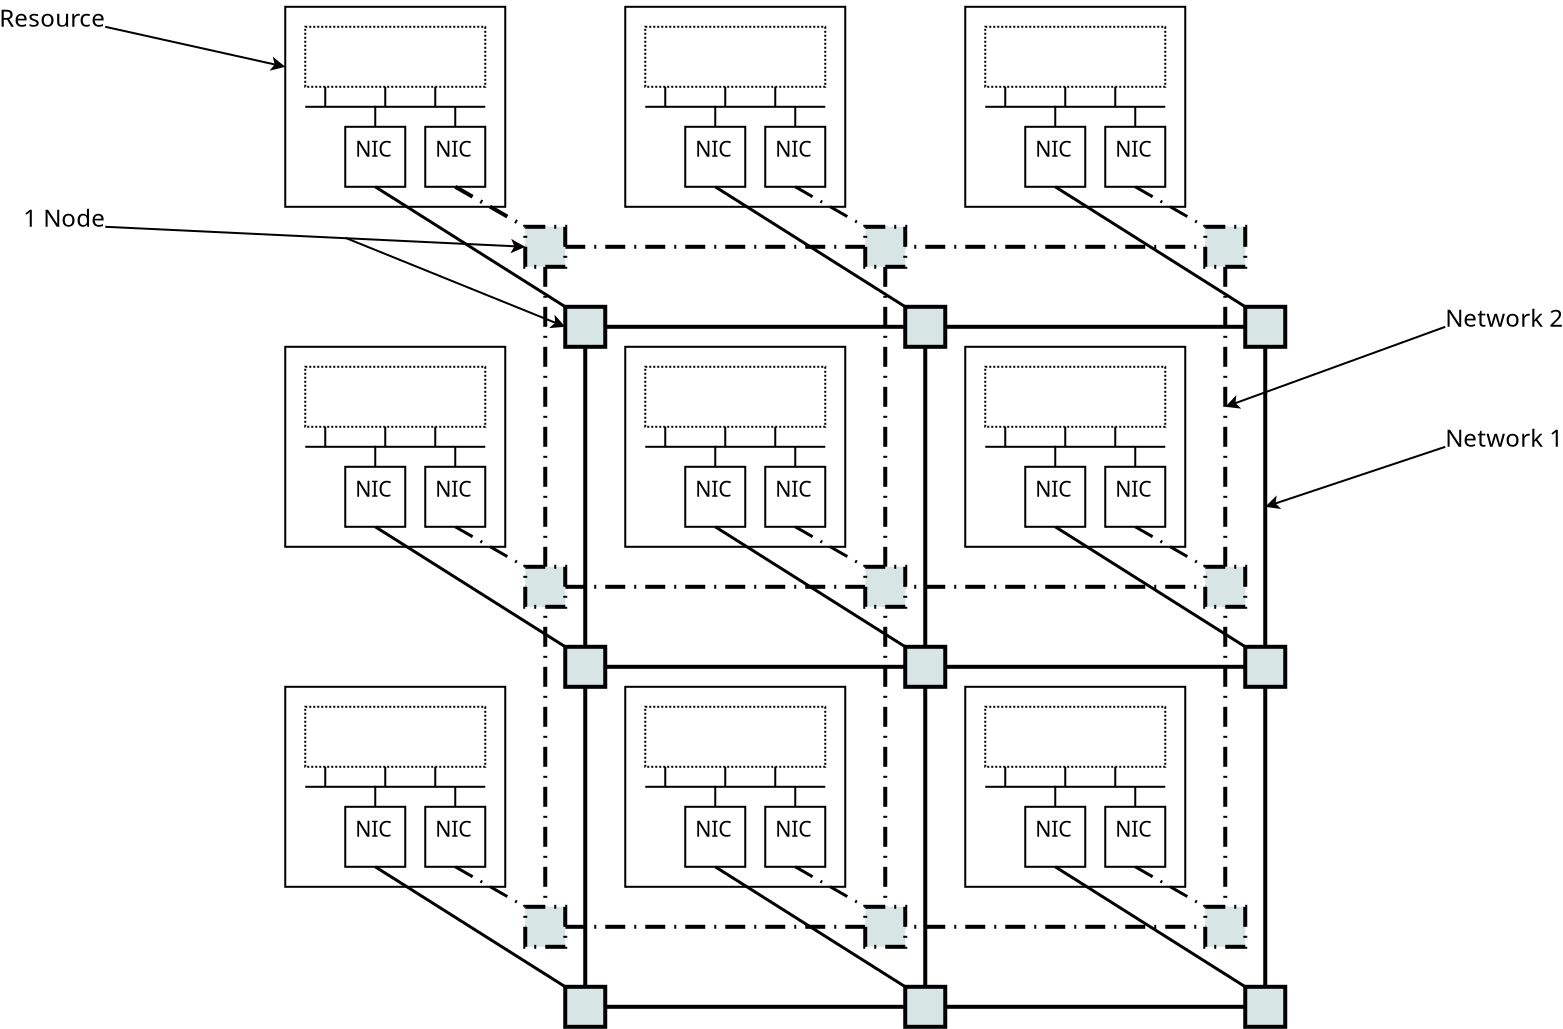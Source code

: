 <?xml version="1.0" encoding="UTF-8"?>
<dia:diagram xmlns:dia="http://www.lysator.liu.se/~alla/dia/">
  <dia:layer name="Arrière-plan" visible="true" active="true">
    <dia:group>
      <dia:object type="Standard - Box" version="0" id="O0">
        <dia:attribute name="obj_pos">
          <dia:point val="15,5"/>
        </dia:attribute>
        <dia:attribute name="obj_bb">
          <dia:rectangle val="14.95,4.95;26.05,15.05"/>
        </dia:attribute>
        <dia:attribute name="elem_corner">
          <dia:point val="15,5"/>
        </dia:attribute>
        <dia:attribute name="elem_width">
          <dia:real val="11"/>
        </dia:attribute>
        <dia:attribute name="elem_height">
          <dia:real val="10"/>
        </dia:attribute>
        <dia:attribute name="show_background">
          <dia:boolean val="false"/>
        </dia:attribute>
        <dia:attribute name="aspect">
          <dia:enum val="1"/>
        </dia:attribute>
      </dia:object>
      <dia:object type="Standard - Box" version="0" id="O1">
        <dia:attribute name="obj_pos">
          <dia:point val="22,11"/>
        </dia:attribute>
        <dia:attribute name="obj_bb">
          <dia:rectangle val="21.95,10.95;25.05,14.05"/>
        </dia:attribute>
        <dia:attribute name="elem_corner">
          <dia:point val="22,11"/>
        </dia:attribute>
        <dia:attribute name="elem_width">
          <dia:real val="3"/>
        </dia:attribute>
        <dia:attribute name="elem_height">
          <dia:real val="3"/>
        </dia:attribute>
        <dia:attribute name="show_background">
          <dia:boolean val="false"/>
        </dia:attribute>
        <dia:attribute name="aspect">
          <dia:enum val="1"/>
        </dia:attribute>
      </dia:object>
      <dia:object type="Standard - Box" version="0" id="O2">
        <dia:attribute name="obj_pos">
          <dia:point val="18,11"/>
        </dia:attribute>
        <dia:attribute name="obj_bb">
          <dia:rectangle val="17.95,10.95;21.05,14.05"/>
        </dia:attribute>
        <dia:attribute name="elem_corner">
          <dia:point val="18,11"/>
        </dia:attribute>
        <dia:attribute name="elem_width">
          <dia:real val="3"/>
        </dia:attribute>
        <dia:attribute name="elem_height">
          <dia:real val="3"/>
        </dia:attribute>
        <dia:attribute name="show_background">
          <dia:boolean val="false"/>
        </dia:attribute>
        <dia:attribute name="aspect">
          <dia:enum val="1"/>
        </dia:attribute>
      </dia:object>
      <dia:object type="Standard - Box" version="0" id="O3">
        <dia:attribute name="obj_pos">
          <dia:point val="16,6"/>
        </dia:attribute>
        <dia:attribute name="obj_bb">
          <dia:rectangle val="15.95,5.95;25.05,9.05"/>
        </dia:attribute>
        <dia:attribute name="elem_corner">
          <dia:point val="16,6"/>
        </dia:attribute>
        <dia:attribute name="elem_width">
          <dia:real val="9"/>
        </dia:attribute>
        <dia:attribute name="elem_height">
          <dia:real val="3"/>
        </dia:attribute>
        <dia:attribute name="show_background">
          <dia:boolean val="false"/>
        </dia:attribute>
        <dia:attribute name="line_style">
          <dia:enum val="4"/>
        </dia:attribute>
        <dia:attribute name="aspect">
          <dia:enum val="1"/>
        </dia:attribute>
      </dia:object>
      <dia:object type="Standard - Line" version="0" id="O4">
        <dia:attribute name="obj_pos">
          <dia:point val="20.5,10"/>
        </dia:attribute>
        <dia:attribute name="obj_bb">
          <dia:rectangle val="20.5,10;20.5,10"/>
        </dia:attribute>
        <dia:attribute name="conn_endpoints">
          <dia:point val="20.5,10"/>
          <dia:point val="20.5,10"/>
        </dia:attribute>
        <dia:attribute name="numcp">
          <dia:int val="1"/>
        </dia:attribute>
        <dia:connections>
          <dia:connection handle="0" to="O0" connection="8"/>
          <dia:connection handle="1" to="O0" connection="8"/>
        </dia:connections>
      </dia:object>
      <dia:object type="Standard - Line" version="0" id="O5">
        <dia:attribute name="obj_pos">
          <dia:point val="16,10"/>
        </dia:attribute>
        <dia:attribute name="obj_bb">
          <dia:rectangle val="15.95,9.95;25.05,10.05"/>
        </dia:attribute>
        <dia:attribute name="conn_endpoints">
          <dia:point val="16,10"/>
          <dia:point val="25,10"/>
        </dia:attribute>
        <dia:attribute name="numcp">
          <dia:int val="1"/>
        </dia:attribute>
      </dia:object>
      <dia:object type="Standard - Line" version="0" id="O6">
        <dia:attribute name="obj_pos">
          <dia:point val="19.5,9.95"/>
        </dia:attribute>
        <dia:attribute name="obj_bb">
          <dia:rectangle val="19.45,9.9;19.55,11.05"/>
        </dia:attribute>
        <dia:attribute name="conn_endpoints">
          <dia:point val="19.5,9.95"/>
          <dia:point val="19.5,11"/>
        </dia:attribute>
        <dia:attribute name="numcp">
          <dia:int val="1"/>
        </dia:attribute>
        <dia:connections>
          <dia:connection handle="1" to="O2" connection="1"/>
        </dia:connections>
      </dia:object>
      <dia:object type="Standard - Line" version="0" id="O7">
        <dia:attribute name="obj_pos">
          <dia:point val="23.5,10"/>
        </dia:attribute>
        <dia:attribute name="obj_bb">
          <dia:rectangle val="23.45,9.95;23.55,11.05"/>
        </dia:attribute>
        <dia:attribute name="conn_endpoints">
          <dia:point val="23.5,10"/>
          <dia:point val="23.5,11"/>
        </dia:attribute>
        <dia:attribute name="numcp">
          <dia:int val="1"/>
        </dia:attribute>
        <dia:connections>
          <dia:connection handle="1" to="O1" connection="1"/>
        </dia:connections>
      </dia:object>
      <dia:object type="Standard - Line" version="0" id="O8">
        <dia:attribute name="obj_pos">
          <dia:point val="17,10"/>
        </dia:attribute>
        <dia:attribute name="obj_bb">
          <dia:rectangle val="16.95,8.95;17.05,10.05"/>
        </dia:attribute>
        <dia:attribute name="conn_endpoints">
          <dia:point val="17,10"/>
          <dia:point val="17,9"/>
        </dia:attribute>
        <dia:attribute name="numcp">
          <dia:int val="1"/>
        </dia:attribute>
      </dia:object>
      <dia:object type="Standard - Line" version="0" id="O9">
        <dia:attribute name="obj_pos">
          <dia:point val="22.5,10"/>
        </dia:attribute>
        <dia:attribute name="obj_bb">
          <dia:rectangle val="22.45,8.95;22.55,10.05"/>
        </dia:attribute>
        <dia:attribute name="conn_endpoints">
          <dia:point val="22.5,10"/>
          <dia:point val="22.5,9"/>
        </dia:attribute>
        <dia:attribute name="numcp">
          <dia:int val="1"/>
        </dia:attribute>
      </dia:object>
      <dia:object type="Standard - Line" version="0" id="O10">
        <dia:attribute name="obj_pos">
          <dia:point val="20,9.963"/>
        </dia:attribute>
        <dia:attribute name="obj_bb">
          <dia:rectangle val="19.95,8.95;20.05,10.012"/>
        </dia:attribute>
        <dia:attribute name="conn_endpoints">
          <dia:point val="20,9.963"/>
          <dia:point val="20,9"/>
        </dia:attribute>
        <dia:attribute name="numcp">
          <dia:int val="1"/>
        </dia:attribute>
      </dia:object>
      <dia:object type="Standard - Text" version="1" id="O11">
        <dia:attribute name="obj_pos">
          <dia:point val="18.5,12.5"/>
        </dia:attribute>
        <dia:attribute name="obj_bb">
          <dia:rectangle val="18.5,11.512;20.35,12.752"/>
        </dia:attribute>
        <dia:attribute name="text">
          <dia:composite type="text">
            <dia:attribute name="string">
              <dia:string>#NIC#</dia:string>
            </dia:attribute>
            <dia:attribute name="font">
              <dia:font family="sans" style="0" name="Helvetica"/>
            </dia:attribute>
            <dia:attribute name="height">
              <dia:real val="1.329"/>
            </dia:attribute>
            <dia:attribute name="pos">
              <dia:point val="18.5,12.5"/>
            </dia:attribute>
            <dia:attribute name="color">
              <dia:color val="#000000"/>
            </dia:attribute>
            <dia:attribute name="alignment">
              <dia:enum val="0"/>
            </dia:attribute>
          </dia:composite>
        </dia:attribute>
        <dia:attribute name="valign">
          <dia:enum val="3"/>
        </dia:attribute>
      </dia:object>
      <dia:object type="Standard - Text" version="1" id="O12">
        <dia:attribute name="obj_pos">
          <dia:point val="22.5,12.5"/>
        </dia:attribute>
        <dia:attribute name="obj_bb">
          <dia:rectangle val="22.5,11.512;24.35,12.752"/>
        </dia:attribute>
        <dia:attribute name="text">
          <dia:composite type="text">
            <dia:attribute name="string">
              <dia:string>#NIC#</dia:string>
            </dia:attribute>
            <dia:attribute name="font">
              <dia:font family="sans" style="0" name="Helvetica"/>
            </dia:attribute>
            <dia:attribute name="height">
              <dia:real val="1.329"/>
            </dia:attribute>
            <dia:attribute name="pos">
              <dia:point val="22.5,12.5"/>
            </dia:attribute>
            <dia:attribute name="color">
              <dia:color val="#000000"/>
            </dia:attribute>
            <dia:attribute name="alignment">
              <dia:enum val="0"/>
            </dia:attribute>
          </dia:composite>
        </dia:attribute>
        <dia:attribute name="valign">
          <dia:enum val="3"/>
        </dia:attribute>
      </dia:object>
    </dia:group>
    <dia:group>
      <dia:object type="Standard - Box" version="0" id="O13">
        <dia:attribute name="obj_pos">
          <dia:point val="32,5"/>
        </dia:attribute>
        <dia:attribute name="obj_bb">
          <dia:rectangle val="31.95,4.95;43.05,15.05"/>
        </dia:attribute>
        <dia:attribute name="elem_corner">
          <dia:point val="32,5"/>
        </dia:attribute>
        <dia:attribute name="elem_width">
          <dia:real val="11"/>
        </dia:attribute>
        <dia:attribute name="elem_height">
          <dia:real val="10"/>
        </dia:attribute>
        <dia:attribute name="show_background">
          <dia:boolean val="false"/>
        </dia:attribute>
        <dia:attribute name="aspect">
          <dia:enum val="1"/>
        </dia:attribute>
      </dia:object>
      <dia:object type="Standard - Box" version="0" id="O14">
        <dia:attribute name="obj_pos">
          <dia:point val="39,11"/>
        </dia:attribute>
        <dia:attribute name="obj_bb">
          <dia:rectangle val="38.95,10.95;42.05,14.05"/>
        </dia:attribute>
        <dia:attribute name="elem_corner">
          <dia:point val="39,11"/>
        </dia:attribute>
        <dia:attribute name="elem_width">
          <dia:real val="3"/>
        </dia:attribute>
        <dia:attribute name="elem_height">
          <dia:real val="3"/>
        </dia:attribute>
        <dia:attribute name="show_background">
          <dia:boolean val="false"/>
        </dia:attribute>
        <dia:attribute name="aspect">
          <dia:enum val="1"/>
        </dia:attribute>
      </dia:object>
      <dia:object type="Standard - Box" version="0" id="O15">
        <dia:attribute name="obj_pos">
          <dia:point val="35,11"/>
        </dia:attribute>
        <dia:attribute name="obj_bb">
          <dia:rectangle val="34.95,10.95;38.05,14.05"/>
        </dia:attribute>
        <dia:attribute name="elem_corner">
          <dia:point val="35,11"/>
        </dia:attribute>
        <dia:attribute name="elem_width">
          <dia:real val="3"/>
        </dia:attribute>
        <dia:attribute name="elem_height">
          <dia:real val="3"/>
        </dia:attribute>
        <dia:attribute name="show_background">
          <dia:boolean val="false"/>
        </dia:attribute>
        <dia:attribute name="aspect">
          <dia:enum val="1"/>
        </dia:attribute>
      </dia:object>
      <dia:object type="Standard - Box" version="0" id="O16">
        <dia:attribute name="obj_pos">
          <dia:point val="33,6"/>
        </dia:attribute>
        <dia:attribute name="obj_bb">
          <dia:rectangle val="32.95,5.95;42.05,9.05"/>
        </dia:attribute>
        <dia:attribute name="elem_corner">
          <dia:point val="33,6"/>
        </dia:attribute>
        <dia:attribute name="elem_width">
          <dia:real val="9"/>
        </dia:attribute>
        <dia:attribute name="elem_height">
          <dia:real val="3"/>
        </dia:attribute>
        <dia:attribute name="show_background">
          <dia:boolean val="false"/>
        </dia:attribute>
        <dia:attribute name="line_style">
          <dia:enum val="4"/>
        </dia:attribute>
        <dia:attribute name="aspect">
          <dia:enum val="1"/>
        </dia:attribute>
      </dia:object>
      <dia:object type="Standard - Line" version="0" id="O17">
        <dia:attribute name="obj_pos">
          <dia:point val="37.5,10"/>
        </dia:attribute>
        <dia:attribute name="obj_bb">
          <dia:rectangle val="37.5,10;37.5,10"/>
        </dia:attribute>
        <dia:attribute name="conn_endpoints">
          <dia:point val="37.5,10"/>
          <dia:point val="37.5,10"/>
        </dia:attribute>
        <dia:attribute name="numcp">
          <dia:int val="1"/>
        </dia:attribute>
        <dia:connections>
          <dia:connection handle="0" to="O13" connection="8"/>
          <dia:connection handle="1" to="O13" connection="8"/>
        </dia:connections>
      </dia:object>
      <dia:object type="Standard - Line" version="0" id="O18">
        <dia:attribute name="obj_pos">
          <dia:point val="33,10"/>
        </dia:attribute>
        <dia:attribute name="obj_bb">
          <dia:rectangle val="32.95,9.95;42.05,10.05"/>
        </dia:attribute>
        <dia:attribute name="conn_endpoints">
          <dia:point val="33,10"/>
          <dia:point val="42,10"/>
        </dia:attribute>
        <dia:attribute name="numcp">
          <dia:int val="1"/>
        </dia:attribute>
      </dia:object>
      <dia:object type="Standard - Line" version="0" id="O19">
        <dia:attribute name="obj_pos">
          <dia:point val="36.5,9.95"/>
        </dia:attribute>
        <dia:attribute name="obj_bb">
          <dia:rectangle val="36.45,9.9;36.55,11.05"/>
        </dia:attribute>
        <dia:attribute name="conn_endpoints">
          <dia:point val="36.5,9.95"/>
          <dia:point val="36.5,11"/>
        </dia:attribute>
        <dia:attribute name="numcp">
          <dia:int val="1"/>
        </dia:attribute>
        <dia:connections>
          <dia:connection handle="1" to="O15" connection="1"/>
        </dia:connections>
      </dia:object>
      <dia:object type="Standard - Line" version="0" id="O20">
        <dia:attribute name="obj_pos">
          <dia:point val="40.5,10"/>
        </dia:attribute>
        <dia:attribute name="obj_bb">
          <dia:rectangle val="40.45,9.95;40.55,11.05"/>
        </dia:attribute>
        <dia:attribute name="conn_endpoints">
          <dia:point val="40.5,10"/>
          <dia:point val="40.5,11"/>
        </dia:attribute>
        <dia:attribute name="numcp">
          <dia:int val="1"/>
        </dia:attribute>
        <dia:connections>
          <dia:connection handle="1" to="O14" connection="1"/>
        </dia:connections>
      </dia:object>
      <dia:object type="Standard - Line" version="0" id="O21">
        <dia:attribute name="obj_pos">
          <dia:point val="34,10"/>
        </dia:attribute>
        <dia:attribute name="obj_bb">
          <dia:rectangle val="33.95,8.95;34.05,10.05"/>
        </dia:attribute>
        <dia:attribute name="conn_endpoints">
          <dia:point val="34,10"/>
          <dia:point val="34,9"/>
        </dia:attribute>
        <dia:attribute name="numcp">
          <dia:int val="1"/>
        </dia:attribute>
      </dia:object>
      <dia:object type="Standard - Line" version="0" id="O22">
        <dia:attribute name="obj_pos">
          <dia:point val="39.5,10"/>
        </dia:attribute>
        <dia:attribute name="obj_bb">
          <dia:rectangle val="39.45,8.95;39.55,10.05"/>
        </dia:attribute>
        <dia:attribute name="conn_endpoints">
          <dia:point val="39.5,10"/>
          <dia:point val="39.5,9"/>
        </dia:attribute>
        <dia:attribute name="numcp">
          <dia:int val="1"/>
        </dia:attribute>
      </dia:object>
      <dia:object type="Standard - Line" version="0" id="O23">
        <dia:attribute name="obj_pos">
          <dia:point val="37,9.963"/>
        </dia:attribute>
        <dia:attribute name="obj_bb">
          <dia:rectangle val="36.95,8.95;37.05,10.012"/>
        </dia:attribute>
        <dia:attribute name="conn_endpoints">
          <dia:point val="37,9.963"/>
          <dia:point val="37,9"/>
        </dia:attribute>
        <dia:attribute name="numcp">
          <dia:int val="1"/>
        </dia:attribute>
      </dia:object>
      <dia:object type="Standard - Text" version="1" id="O24">
        <dia:attribute name="obj_pos">
          <dia:point val="35.5,12.5"/>
        </dia:attribute>
        <dia:attribute name="obj_bb">
          <dia:rectangle val="35.5,11.512;37.35,12.752"/>
        </dia:attribute>
        <dia:attribute name="text">
          <dia:composite type="text">
            <dia:attribute name="string">
              <dia:string>#NIC#</dia:string>
            </dia:attribute>
            <dia:attribute name="font">
              <dia:font family="sans" style="0" name="Helvetica"/>
            </dia:attribute>
            <dia:attribute name="height">
              <dia:real val="1.329"/>
            </dia:attribute>
            <dia:attribute name="pos">
              <dia:point val="35.5,12.5"/>
            </dia:attribute>
            <dia:attribute name="color">
              <dia:color val="#000000"/>
            </dia:attribute>
            <dia:attribute name="alignment">
              <dia:enum val="0"/>
            </dia:attribute>
          </dia:composite>
        </dia:attribute>
        <dia:attribute name="valign">
          <dia:enum val="3"/>
        </dia:attribute>
      </dia:object>
      <dia:object type="Standard - Text" version="1" id="O25">
        <dia:attribute name="obj_pos">
          <dia:point val="39.5,12.5"/>
        </dia:attribute>
        <dia:attribute name="obj_bb">
          <dia:rectangle val="39.5,11.512;41.35,12.752"/>
        </dia:attribute>
        <dia:attribute name="text">
          <dia:composite type="text">
            <dia:attribute name="string">
              <dia:string>#NIC#</dia:string>
            </dia:attribute>
            <dia:attribute name="font">
              <dia:font family="sans" style="0" name="Helvetica"/>
            </dia:attribute>
            <dia:attribute name="height">
              <dia:real val="1.329"/>
            </dia:attribute>
            <dia:attribute name="pos">
              <dia:point val="39.5,12.5"/>
            </dia:attribute>
            <dia:attribute name="color">
              <dia:color val="#000000"/>
            </dia:attribute>
            <dia:attribute name="alignment">
              <dia:enum val="0"/>
            </dia:attribute>
          </dia:composite>
        </dia:attribute>
        <dia:attribute name="valign">
          <dia:enum val="3"/>
        </dia:attribute>
      </dia:object>
    </dia:group>
    <dia:group>
      <dia:object type="Standard - Box" version="0" id="O26">
        <dia:attribute name="obj_pos">
          <dia:point val="15,22"/>
        </dia:attribute>
        <dia:attribute name="obj_bb">
          <dia:rectangle val="14.95,21.95;26.05,32.05"/>
        </dia:attribute>
        <dia:attribute name="elem_corner">
          <dia:point val="15,22"/>
        </dia:attribute>
        <dia:attribute name="elem_width">
          <dia:real val="11"/>
        </dia:attribute>
        <dia:attribute name="elem_height">
          <dia:real val="10"/>
        </dia:attribute>
        <dia:attribute name="show_background">
          <dia:boolean val="false"/>
        </dia:attribute>
        <dia:attribute name="aspect">
          <dia:enum val="1"/>
        </dia:attribute>
      </dia:object>
      <dia:object type="Standard - Box" version="0" id="O27">
        <dia:attribute name="obj_pos">
          <dia:point val="22,28"/>
        </dia:attribute>
        <dia:attribute name="obj_bb">
          <dia:rectangle val="21.95,27.95;25.05,31.05"/>
        </dia:attribute>
        <dia:attribute name="elem_corner">
          <dia:point val="22,28"/>
        </dia:attribute>
        <dia:attribute name="elem_width">
          <dia:real val="3"/>
        </dia:attribute>
        <dia:attribute name="elem_height">
          <dia:real val="3"/>
        </dia:attribute>
        <dia:attribute name="show_background">
          <dia:boolean val="false"/>
        </dia:attribute>
        <dia:attribute name="aspect">
          <dia:enum val="1"/>
        </dia:attribute>
      </dia:object>
      <dia:object type="Standard - Box" version="0" id="O28">
        <dia:attribute name="obj_pos">
          <dia:point val="18,28"/>
        </dia:attribute>
        <dia:attribute name="obj_bb">
          <dia:rectangle val="17.95,27.95;21.05,31.05"/>
        </dia:attribute>
        <dia:attribute name="elem_corner">
          <dia:point val="18,28"/>
        </dia:attribute>
        <dia:attribute name="elem_width">
          <dia:real val="3"/>
        </dia:attribute>
        <dia:attribute name="elem_height">
          <dia:real val="3"/>
        </dia:attribute>
        <dia:attribute name="show_background">
          <dia:boolean val="false"/>
        </dia:attribute>
        <dia:attribute name="aspect">
          <dia:enum val="1"/>
        </dia:attribute>
      </dia:object>
      <dia:object type="Standard - Box" version="0" id="O29">
        <dia:attribute name="obj_pos">
          <dia:point val="16,23"/>
        </dia:attribute>
        <dia:attribute name="obj_bb">
          <dia:rectangle val="15.95,22.95;25.05,26.05"/>
        </dia:attribute>
        <dia:attribute name="elem_corner">
          <dia:point val="16,23"/>
        </dia:attribute>
        <dia:attribute name="elem_width">
          <dia:real val="9"/>
        </dia:attribute>
        <dia:attribute name="elem_height">
          <dia:real val="3"/>
        </dia:attribute>
        <dia:attribute name="show_background">
          <dia:boolean val="false"/>
        </dia:attribute>
        <dia:attribute name="line_style">
          <dia:enum val="4"/>
        </dia:attribute>
        <dia:attribute name="aspect">
          <dia:enum val="1"/>
        </dia:attribute>
      </dia:object>
      <dia:object type="Standard - Line" version="0" id="O30">
        <dia:attribute name="obj_pos">
          <dia:point val="20.5,27"/>
        </dia:attribute>
        <dia:attribute name="obj_bb">
          <dia:rectangle val="20.5,27;20.5,27"/>
        </dia:attribute>
        <dia:attribute name="conn_endpoints">
          <dia:point val="20.5,27"/>
          <dia:point val="20.5,27"/>
        </dia:attribute>
        <dia:attribute name="numcp">
          <dia:int val="1"/>
        </dia:attribute>
        <dia:connections>
          <dia:connection handle="0" to="O26" connection="8"/>
          <dia:connection handle="1" to="O26" connection="8"/>
        </dia:connections>
      </dia:object>
      <dia:object type="Standard - Line" version="0" id="O31">
        <dia:attribute name="obj_pos">
          <dia:point val="16,27"/>
        </dia:attribute>
        <dia:attribute name="obj_bb">
          <dia:rectangle val="15.95,26.95;25.05,27.05"/>
        </dia:attribute>
        <dia:attribute name="conn_endpoints">
          <dia:point val="16,27"/>
          <dia:point val="25,27"/>
        </dia:attribute>
        <dia:attribute name="numcp">
          <dia:int val="1"/>
        </dia:attribute>
      </dia:object>
      <dia:object type="Standard - Line" version="0" id="O32">
        <dia:attribute name="obj_pos">
          <dia:point val="19.5,26.95"/>
        </dia:attribute>
        <dia:attribute name="obj_bb">
          <dia:rectangle val="19.45,26.9;19.55,28.05"/>
        </dia:attribute>
        <dia:attribute name="conn_endpoints">
          <dia:point val="19.5,26.95"/>
          <dia:point val="19.5,28"/>
        </dia:attribute>
        <dia:attribute name="numcp">
          <dia:int val="1"/>
        </dia:attribute>
        <dia:connections>
          <dia:connection handle="1" to="O28" connection="1"/>
        </dia:connections>
      </dia:object>
      <dia:object type="Standard - Line" version="0" id="O33">
        <dia:attribute name="obj_pos">
          <dia:point val="23.5,27"/>
        </dia:attribute>
        <dia:attribute name="obj_bb">
          <dia:rectangle val="23.45,26.95;23.55,28.05"/>
        </dia:attribute>
        <dia:attribute name="conn_endpoints">
          <dia:point val="23.5,27"/>
          <dia:point val="23.5,28"/>
        </dia:attribute>
        <dia:attribute name="numcp">
          <dia:int val="1"/>
        </dia:attribute>
        <dia:connections>
          <dia:connection handle="1" to="O27" connection="1"/>
        </dia:connections>
      </dia:object>
      <dia:object type="Standard - Line" version="0" id="O34">
        <dia:attribute name="obj_pos">
          <dia:point val="17,27"/>
        </dia:attribute>
        <dia:attribute name="obj_bb">
          <dia:rectangle val="16.95,25.95;17.05,27.05"/>
        </dia:attribute>
        <dia:attribute name="conn_endpoints">
          <dia:point val="17,27"/>
          <dia:point val="17,26"/>
        </dia:attribute>
        <dia:attribute name="numcp">
          <dia:int val="1"/>
        </dia:attribute>
      </dia:object>
      <dia:object type="Standard - Line" version="0" id="O35">
        <dia:attribute name="obj_pos">
          <dia:point val="22.5,27"/>
        </dia:attribute>
        <dia:attribute name="obj_bb">
          <dia:rectangle val="22.45,25.95;22.55,27.05"/>
        </dia:attribute>
        <dia:attribute name="conn_endpoints">
          <dia:point val="22.5,27"/>
          <dia:point val="22.5,26"/>
        </dia:attribute>
        <dia:attribute name="numcp">
          <dia:int val="1"/>
        </dia:attribute>
      </dia:object>
      <dia:object type="Standard - Line" version="0" id="O36">
        <dia:attribute name="obj_pos">
          <dia:point val="20,26.962"/>
        </dia:attribute>
        <dia:attribute name="obj_bb">
          <dia:rectangle val="19.95,25.95;20.05,27.012"/>
        </dia:attribute>
        <dia:attribute name="conn_endpoints">
          <dia:point val="20,26.962"/>
          <dia:point val="20,26"/>
        </dia:attribute>
        <dia:attribute name="numcp">
          <dia:int val="1"/>
        </dia:attribute>
      </dia:object>
      <dia:object type="Standard - Text" version="1" id="O37">
        <dia:attribute name="obj_pos">
          <dia:point val="18.5,29.5"/>
        </dia:attribute>
        <dia:attribute name="obj_bb">
          <dia:rectangle val="18.5,28.512;20.35,29.753"/>
        </dia:attribute>
        <dia:attribute name="text">
          <dia:composite type="text">
            <dia:attribute name="string">
              <dia:string>#NIC#</dia:string>
            </dia:attribute>
            <dia:attribute name="font">
              <dia:font family="sans" style="0" name="Helvetica"/>
            </dia:attribute>
            <dia:attribute name="height">
              <dia:real val="1.329"/>
            </dia:attribute>
            <dia:attribute name="pos">
              <dia:point val="18.5,29.5"/>
            </dia:attribute>
            <dia:attribute name="color">
              <dia:color val="#000000"/>
            </dia:attribute>
            <dia:attribute name="alignment">
              <dia:enum val="0"/>
            </dia:attribute>
          </dia:composite>
        </dia:attribute>
        <dia:attribute name="valign">
          <dia:enum val="3"/>
        </dia:attribute>
      </dia:object>
      <dia:object type="Standard - Text" version="1" id="O38">
        <dia:attribute name="obj_pos">
          <dia:point val="22.5,29.5"/>
        </dia:attribute>
        <dia:attribute name="obj_bb">
          <dia:rectangle val="22.5,28.512;24.35,29.753"/>
        </dia:attribute>
        <dia:attribute name="text">
          <dia:composite type="text">
            <dia:attribute name="string">
              <dia:string>#NIC#</dia:string>
            </dia:attribute>
            <dia:attribute name="font">
              <dia:font family="sans" style="0" name="Helvetica"/>
            </dia:attribute>
            <dia:attribute name="height">
              <dia:real val="1.329"/>
            </dia:attribute>
            <dia:attribute name="pos">
              <dia:point val="22.5,29.5"/>
            </dia:attribute>
            <dia:attribute name="color">
              <dia:color val="#000000"/>
            </dia:attribute>
            <dia:attribute name="alignment">
              <dia:enum val="0"/>
            </dia:attribute>
          </dia:composite>
        </dia:attribute>
        <dia:attribute name="valign">
          <dia:enum val="3"/>
        </dia:attribute>
      </dia:object>
    </dia:group>
    <dia:group>
      <dia:object type="Standard - Box" version="0" id="O39">
        <dia:attribute name="obj_pos">
          <dia:point val="32,22"/>
        </dia:attribute>
        <dia:attribute name="obj_bb">
          <dia:rectangle val="31.95,21.95;43.05,32.05"/>
        </dia:attribute>
        <dia:attribute name="elem_corner">
          <dia:point val="32,22"/>
        </dia:attribute>
        <dia:attribute name="elem_width">
          <dia:real val="11"/>
        </dia:attribute>
        <dia:attribute name="elem_height">
          <dia:real val="10"/>
        </dia:attribute>
        <dia:attribute name="show_background">
          <dia:boolean val="false"/>
        </dia:attribute>
        <dia:attribute name="aspect">
          <dia:enum val="1"/>
        </dia:attribute>
      </dia:object>
      <dia:object type="Standard - Box" version="0" id="O40">
        <dia:attribute name="obj_pos">
          <dia:point val="39,28"/>
        </dia:attribute>
        <dia:attribute name="obj_bb">
          <dia:rectangle val="38.95,27.95;42.05,31.05"/>
        </dia:attribute>
        <dia:attribute name="elem_corner">
          <dia:point val="39,28"/>
        </dia:attribute>
        <dia:attribute name="elem_width">
          <dia:real val="3"/>
        </dia:attribute>
        <dia:attribute name="elem_height">
          <dia:real val="3"/>
        </dia:attribute>
        <dia:attribute name="show_background">
          <dia:boolean val="false"/>
        </dia:attribute>
        <dia:attribute name="aspect">
          <dia:enum val="1"/>
        </dia:attribute>
      </dia:object>
      <dia:object type="Standard - Box" version="0" id="O41">
        <dia:attribute name="obj_pos">
          <dia:point val="35,28"/>
        </dia:attribute>
        <dia:attribute name="obj_bb">
          <dia:rectangle val="34.95,27.95;38.05,31.05"/>
        </dia:attribute>
        <dia:attribute name="elem_corner">
          <dia:point val="35,28"/>
        </dia:attribute>
        <dia:attribute name="elem_width">
          <dia:real val="3"/>
        </dia:attribute>
        <dia:attribute name="elem_height">
          <dia:real val="3"/>
        </dia:attribute>
        <dia:attribute name="show_background">
          <dia:boolean val="false"/>
        </dia:attribute>
        <dia:attribute name="aspect">
          <dia:enum val="1"/>
        </dia:attribute>
      </dia:object>
      <dia:object type="Standard - Box" version="0" id="O42">
        <dia:attribute name="obj_pos">
          <dia:point val="33,23"/>
        </dia:attribute>
        <dia:attribute name="obj_bb">
          <dia:rectangle val="32.95,22.95;42.05,26.05"/>
        </dia:attribute>
        <dia:attribute name="elem_corner">
          <dia:point val="33,23"/>
        </dia:attribute>
        <dia:attribute name="elem_width">
          <dia:real val="9"/>
        </dia:attribute>
        <dia:attribute name="elem_height">
          <dia:real val="3"/>
        </dia:attribute>
        <dia:attribute name="show_background">
          <dia:boolean val="false"/>
        </dia:attribute>
        <dia:attribute name="line_style">
          <dia:enum val="4"/>
        </dia:attribute>
        <dia:attribute name="aspect">
          <dia:enum val="1"/>
        </dia:attribute>
      </dia:object>
      <dia:object type="Standard - Line" version="0" id="O43">
        <dia:attribute name="obj_pos">
          <dia:point val="37.5,27"/>
        </dia:attribute>
        <dia:attribute name="obj_bb">
          <dia:rectangle val="37.5,27;37.5,27"/>
        </dia:attribute>
        <dia:attribute name="conn_endpoints">
          <dia:point val="37.5,27"/>
          <dia:point val="37.5,27"/>
        </dia:attribute>
        <dia:attribute name="numcp">
          <dia:int val="1"/>
        </dia:attribute>
        <dia:connections>
          <dia:connection handle="0" to="O39" connection="8"/>
          <dia:connection handle="1" to="O39" connection="8"/>
        </dia:connections>
      </dia:object>
      <dia:object type="Standard - Line" version="0" id="O44">
        <dia:attribute name="obj_pos">
          <dia:point val="33,27"/>
        </dia:attribute>
        <dia:attribute name="obj_bb">
          <dia:rectangle val="32.95,26.95;42.05,27.05"/>
        </dia:attribute>
        <dia:attribute name="conn_endpoints">
          <dia:point val="33,27"/>
          <dia:point val="42,27"/>
        </dia:attribute>
        <dia:attribute name="numcp">
          <dia:int val="1"/>
        </dia:attribute>
      </dia:object>
      <dia:object type="Standard - Line" version="0" id="O45">
        <dia:attribute name="obj_pos">
          <dia:point val="36.5,26.95"/>
        </dia:attribute>
        <dia:attribute name="obj_bb">
          <dia:rectangle val="36.45,26.9;36.55,28.05"/>
        </dia:attribute>
        <dia:attribute name="conn_endpoints">
          <dia:point val="36.5,26.95"/>
          <dia:point val="36.5,28"/>
        </dia:attribute>
        <dia:attribute name="numcp">
          <dia:int val="1"/>
        </dia:attribute>
        <dia:connections>
          <dia:connection handle="1" to="O41" connection="1"/>
        </dia:connections>
      </dia:object>
      <dia:object type="Standard - Line" version="0" id="O46">
        <dia:attribute name="obj_pos">
          <dia:point val="40.5,27"/>
        </dia:attribute>
        <dia:attribute name="obj_bb">
          <dia:rectangle val="40.45,26.95;40.55,28.05"/>
        </dia:attribute>
        <dia:attribute name="conn_endpoints">
          <dia:point val="40.5,27"/>
          <dia:point val="40.5,28"/>
        </dia:attribute>
        <dia:attribute name="numcp">
          <dia:int val="1"/>
        </dia:attribute>
        <dia:connections>
          <dia:connection handle="1" to="O40" connection="1"/>
        </dia:connections>
      </dia:object>
      <dia:object type="Standard - Line" version="0" id="O47">
        <dia:attribute name="obj_pos">
          <dia:point val="34,27"/>
        </dia:attribute>
        <dia:attribute name="obj_bb">
          <dia:rectangle val="33.95,25.95;34.05,27.05"/>
        </dia:attribute>
        <dia:attribute name="conn_endpoints">
          <dia:point val="34,27"/>
          <dia:point val="34,26"/>
        </dia:attribute>
        <dia:attribute name="numcp">
          <dia:int val="1"/>
        </dia:attribute>
      </dia:object>
      <dia:object type="Standard - Line" version="0" id="O48">
        <dia:attribute name="obj_pos">
          <dia:point val="39.5,27"/>
        </dia:attribute>
        <dia:attribute name="obj_bb">
          <dia:rectangle val="39.45,25.95;39.55,27.05"/>
        </dia:attribute>
        <dia:attribute name="conn_endpoints">
          <dia:point val="39.5,27"/>
          <dia:point val="39.5,26"/>
        </dia:attribute>
        <dia:attribute name="numcp">
          <dia:int val="1"/>
        </dia:attribute>
      </dia:object>
      <dia:object type="Standard - Line" version="0" id="O49">
        <dia:attribute name="obj_pos">
          <dia:point val="37,26.962"/>
        </dia:attribute>
        <dia:attribute name="obj_bb">
          <dia:rectangle val="36.95,25.95;37.05,27.012"/>
        </dia:attribute>
        <dia:attribute name="conn_endpoints">
          <dia:point val="37,26.962"/>
          <dia:point val="37,26"/>
        </dia:attribute>
        <dia:attribute name="numcp">
          <dia:int val="1"/>
        </dia:attribute>
      </dia:object>
      <dia:object type="Standard - Text" version="1" id="O50">
        <dia:attribute name="obj_pos">
          <dia:point val="35.5,29.5"/>
        </dia:attribute>
        <dia:attribute name="obj_bb">
          <dia:rectangle val="35.5,28.512;37.35,29.753"/>
        </dia:attribute>
        <dia:attribute name="text">
          <dia:composite type="text">
            <dia:attribute name="string">
              <dia:string>#NIC#</dia:string>
            </dia:attribute>
            <dia:attribute name="font">
              <dia:font family="sans" style="0" name="Helvetica"/>
            </dia:attribute>
            <dia:attribute name="height">
              <dia:real val="1.329"/>
            </dia:attribute>
            <dia:attribute name="pos">
              <dia:point val="35.5,29.5"/>
            </dia:attribute>
            <dia:attribute name="color">
              <dia:color val="#000000"/>
            </dia:attribute>
            <dia:attribute name="alignment">
              <dia:enum val="0"/>
            </dia:attribute>
          </dia:composite>
        </dia:attribute>
        <dia:attribute name="valign">
          <dia:enum val="3"/>
        </dia:attribute>
      </dia:object>
      <dia:object type="Standard - Text" version="1" id="O51">
        <dia:attribute name="obj_pos">
          <dia:point val="39.5,29.5"/>
        </dia:attribute>
        <dia:attribute name="obj_bb">
          <dia:rectangle val="39.5,28.512;41.35,29.753"/>
        </dia:attribute>
        <dia:attribute name="text">
          <dia:composite type="text">
            <dia:attribute name="string">
              <dia:string>#NIC#</dia:string>
            </dia:attribute>
            <dia:attribute name="font">
              <dia:font family="sans" style="0" name="Helvetica"/>
            </dia:attribute>
            <dia:attribute name="height">
              <dia:real val="1.329"/>
            </dia:attribute>
            <dia:attribute name="pos">
              <dia:point val="39.5,29.5"/>
            </dia:attribute>
            <dia:attribute name="color">
              <dia:color val="#000000"/>
            </dia:attribute>
            <dia:attribute name="alignment">
              <dia:enum val="0"/>
            </dia:attribute>
          </dia:composite>
        </dia:attribute>
        <dia:attribute name="valign">
          <dia:enum val="3"/>
        </dia:attribute>
      </dia:object>
    </dia:group>
    <dia:group>
      <dia:object type="Standard - Box" version="0" id="O52">
        <dia:attribute name="obj_pos">
          <dia:point val="49,5"/>
        </dia:attribute>
        <dia:attribute name="obj_bb">
          <dia:rectangle val="48.95,4.95;60.05,15.05"/>
        </dia:attribute>
        <dia:attribute name="elem_corner">
          <dia:point val="49,5"/>
        </dia:attribute>
        <dia:attribute name="elem_width">
          <dia:real val="11"/>
        </dia:attribute>
        <dia:attribute name="elem_height">
          <dia:real val="10"/>
        </dia:attribute>
        <dia:attribute name="show_background">
          <dia:boolean val="false"/>
        </dia:attribute>
        <dia:attribute name="aspect">
          <dia:enum val="1"/>
        </dia:attribute>
      </dia:object>
      <dia:object type="Standard - Box" version="0" id="O53">
        <dia:attribute name="obj_pos">
          <dia:point val="56,11"/>
        </dia:attribute>
        <dia:attribute name="obj_bb">
          <dia:rectangle val="55.95,10.95;59.05,14.05"/>
        </dia:attribute>
        <dia:attribute name="elem_corner">
          <dia:point val="56,11"/>
        </dia:attribute>
        <dia:attribute name="elem_width">
          <dia:real val="3"/>
        </dia:attribute>
        <dia:attribute name="elem_height">
          <dia:real val="3"/>
        </dia:attribute>
        <dia:attribute name="show_background">
          <dia:boolean val="false"/>
        </dia:attribute>
        <dia:attribute name="aspect">
          <dia:enum val="1"/>
        </dia:attribute>
      </dia:object>
      <dia:object type="Standard - Box" version="0" id="O54">
        <dia:attribute name="obj_pos">
          <dia:point val="52,11"/>
        </dia:attribute>
        <dia:attribute name="obj_bb">
          <dia:rectangle val="51.95,10.95;55.05,14.05"/>
        </dia:attribute>
        <dia:attribute name="elem_corner">
          <dia:point val="52,11"/>
        </dia:attribute>
        <dia:attribute name="elem_width">
          <dia:real val="3"/>
        </dia:attribute>
        <dia:attribute name="elem_height">
          <dia:real val="3"/>
        </dia:attribute>
        <dia:attribute name="show_background">
          <dia:boolean val="false"/>
        </dia:attribute>
        <dia:attribute name="aspect">
          <dia:enum val="1"/>
        </dia:attribute>
      </dia:object>
      <dia:object type="Standard - Box" version="0" id="O55">
        <dia:attribute name="obj_pos">
          <dia:point val="50,6"/>
        </dia:attribute>
        <dia:attribute name="obj_bb">
          <dia:rectangle val="49.95,5.95;59.05,9.05"/>
        </dia:attribute>
        <dia:attribute name="elem_corner">
          <dia:point val="50,6"/>
        </dia:attribute>
        <dia:attribute name="elem_width">
          <dia:real val="9"/>
        </dia:attribute>
        <dia:attribute name="elem_height">
          <dia:real val="3"/>
        </dia:attribute>
        <dia:attribute name="show_background">
          <dia:boolean val="false"/>
        </dia:attribute>
        <dia:attribute name="line_style">
          <dia:enum val="4"/>
        </dia:attribute>
        <dia:attribute name="aspect">
          <dia:enum val="1"/>
        </dia:attribute>
      </dia:object>
      <dia:object type="Standard - Line" version="0" id="O56">
        <dia:attribute name="obj_pos">
          <dia:point val="54.5,10"/>
        </dia:attribute>
        <dia:attribute name="obj_bb">
          <dia:rectangle val="54.5,10;54.5,10"/>
        </dia:attribute>
        <dia:attribute name="conn_endpoints">
          <dia:point val="54.5,10"/>
          <dia:point val="54.5,10"/>
        </dia:attribute>
        <dia:attribute name="numcp">
          <dia:int val="1"/>
        </dia:attribute>
        <dia:connections>
          <dia:connection handle="0" to="O52" connection="8"/>
          <dia:connection handle="1" to="O52" connection="8"/>
        </dia:connections>
      </dia:object>
      <dia:object type="Standard - Line" version="0" id="O57">
        <dia:attribute name="obj_pos">
          <dia:point val="50,10"/>
        </dia:attribute>
        <dia:attribute name="obj_bb">
          <dia:rectangle val="49.95,9.95;59.05,10.05"/>
        </dia:attribute>
        <dia:attribute name="conn_endpoints">
          <dia:point val="50,10"/>
          <dia:point val="59,10"/>
        </dia:attribute>
        <dia:attribute name="numcp">
          <dia:int val="1"/>
        </dia:attribute>
      </dia:object>
      <dia:object type="Standard - Line" version="0" id="O58">
        <dia:attribute name="obj_pos">
          <dia:point val="53.5,9.95"/>
        </dia:attribute>
        <dia:attribute name="obj_bb">
          <dia:rectangle val="53.45,9.9;53.55,11.05"/>
        </dia:attribute>
        <dia:attribute name="conn_endpoints">
          <dia:point val="53.5,9.95"/>
          <dia:point val="53.5,11"/>
        </dia:attribute>
        <dia:attribute name="numcp">
          <dia:int val="1"/>
        </dia:attribute>
        <dia:connections>
          <dia:connection handle="1" to="O54" connection="1"/>
        </dia:connections>
      </dia:object>
      <dia:object type="Standard - Line" version="0" id="O59">
        <dia:attribute name="obj_pos">
          <dia:point val="57.5,10"/>
        </dia:attribute>
        <dia:attribute name="obj_bb">
          <dia:rectangle val="57.45,9.95;57.55,11.05"/>
        </dia:attribute>
        <dia:attribute name="conn_endpoints">
          <dia:point val="57.5,10"/>
          <dia:point val="57.5,11"/>
        </dia:attribute>
        <dia:attribute name="numcp">
          <dia:int val="1"/>
        </dia:attribute>
        <dia:connections>
          <dia:connection handle="1" to="O53" connection="1"/>
        </dia:connections>
      </dia:object>
      <dia:object type="Standard - Line" version="0" id="O60">
        <dia:attribute name="obj_pos">
          <dia:point val="51,10"/>
        </dia:attribute>
        <dia:attribute name="obj_bb">
          <dia:rectangle val="50.95,8.95;51.05,10.05"/>
        </dia:attribute>
        <dia:attribute name="conn_endpoints">
          <dia:point val="51,10"/>
          <dia:point val="51,9"/>
        </dia:attribute>
        <dia:attribute name="numcp">
          <dia:int val="1"/>
        </dia:attribute>
      </dia:object>
      <dia:object type="Standard - Line" version="0" id="O61">
        <dia:attribute name="obj_pos">
          <dia:point val="56.5,10"/>
        </dia:attribute>
        <dia:attribute name="obj_bb">
          <dia:rectangle val="56.45,8.95;56.55,10.05"/>
        </dia:attribute>
        <dia:attribute name="conn_endpoints">
          <dia:point val="56.5,10"/>
          <dia:point val="56.5,9"/>
        </dia:attribute>
        <dia:attribute name="numcp">
          <dia:int val="1"/>
        </dia:attribute>
      </dia:object>
      <dia:object type="Standard - Line" version="0" id="O62">
        <dia:attribute name="obj_pos">
          <dia:point val="54,9.963"/>
        </dia:attribute>
        <dia:attribute name="obj_bb">
          <dia:rectangle val="53.95,8.95;54.05,10.012"/>
        </dia:attribute>
        <dia:attribute name="conn_endpoints">
          <dia:point val="54,9.963"/>
          <dia:point val="54,9"/>
        </dia:attribute>
        <dia:attribute name="numcp">
          <dia:int val="1"/>
        </dia:attribute>
      </dia:object>
      <dia:object type="Standard - Text" version="1" id="O63">
        <dia:attribute name="obj_pos">
          <dia:point val="52.5,12.5"/>
        </dia:attribute>
        <dia:attribute name="obj_bb">
          <dia:rectangle val="52.5,11.512;54.35,12.752"/>
        </dia:attribute>
        <dia:attribute name="text">
          <dia:composite type="text">
            <dia:attribute name="string">
              <dia:string>#NIC#</dia:string>
            </dia:attribute>
            <dia:attribute name="font">
              <dia:font family="sans" style="0" name="Helvetica"/>
            </dia:attribute>
            <dia:attribute name="height">
              <dia:real val="1.329"/>
            </dia:attribute>
            <dia:attribute name="pos">
              <dia:point val="52.5,12.5"/>
            </dia:attribute>
            <dia:attribute name="color">
              <dia:color val="#000000"/>
            </dia:attribute>
            <dia:attribute name="alignment">
              <dia:enum val="0"/>
            </dia:attribute>
          </dia:composite>
        </dia:attribute>
        <dia:attribute name="valign">
          <dia:enum val="3"/>
        </dia:attribute>
      </dia:object>
      <dia:object type="Standard - Text" version="1" id="O64">
        <dia:attribute name="obj_pos">
          <dia:point val="56.5,12.5"/>
        </dia:attribute>
        <dia:attribute name="obj_bb">
          <dia:rectangle val="56.5,11.512;58.35,12.752"/>
        </dia:attribute>
        <dia:attribute name="text">
          <dia:composite type="text">
            <dia:attribute name="string">
              <dia:string>#NIC#</dia:string>
            </dia:attribute>
            <dia:attribute name="font">
              <dia:font family="sans" style="0" name="Helvetica"/>
            </dia:attribute>
            <dia:attribute name="height">
              <dia:real val="1.329"/>
            </dia:attribute>
            <dia:attribute name="pos">
              <dia:point val="56.5,12.5"/>
            </dia:attribute>
            <dia:attribute name="color">
              <dia:color val="#000000"/>
            </dia:attribute>
            <dia:attribute name="alignment">
              <dia:enum val="0"/>
            </dia:attribute>
          </dia:composite>
        </dia:attribute>
        <dia:attribute name="valign">
          <dia:enum val="3"/>
        </dia:attribute>
      </dia:object>
    </dia:group>
    <dia:group>
      <dia:object type="Standard - Box" version="0" id="O65">
        <dia:attribute name="obj_pos">
          <dia:point val="49,22"/>
        </dia:attribute>
        <dia:attribute name="obj_bb">
          <dia:rectangle val="48.95,21.95;60.05,32.05"/>
        </dia:attribute>
        <dia:attribute name="elem_corner">
          <dia:point val="49,22"/>
        </dia:attribute>
        <dia:attribute name="elem_width">
          <dia:real val="11"/>
        </dia:attribute>
        <dia:attribute name="elem_height">
          <dia:real val="10"/>
        </dia:attribute>
        <dia:attribute name="show_background">
          <dia:boolean val="false"/>
        </dia:attribute>
        <dia:attribute name="aspect">
          <dia:enum val="1"/>
        </dia:attribute>
      </dia:object>
      <dia:object type="Standard - Box" version="0" id="O66">
        <dia:attribute name="obj_pos">
          <dia:point val="56,28"/>
        </dia:attribute>
        <dia:attribute name="obj_bb">
          <dia:rectangle val="55.95,27.95;59.05,31.05"/>
        </dia:attribute>
        <dia:attribute name="elem_corner">
          <dia:point val="56,28"/>
        </dia:attribute>
        <dia:attribute name="elem_width">
          <dia:real val="3"/>
        </dia:attribute>
        <dia:attribute name="elem_height">
          <dia:real val="3"/>
        </dia:attribute>
        <dia:attribute name="show_background">
          <dia:boolean val="false"/>
        </dia:attribute>
        <dia:attribute name="aspect">
          <dia:enum val="1"/>
        </dia:attribute>
      </dia:object>
      <dia:object type="Standard - Box" version="0" id="O67">
        <dia:attribute name="obj_pos">
          <dia:point val="52,28"/>
        </dia:attribute>
        <dia:attribute name="obj_bb">
          <dia:rectangle val="51.95,27.95;55.05,31.05"/>
        </dia:attribute>
        <dia:attribute name="elem_corner">
          <dia:point val="52,28"/>
        </dia:attribute>
        <dia:attribute name="elem_width">
          <dia:real val="3"/>
        </dia:attribute>
        <dia:attribute name="elem_height">
          <dia:real val="3"/>
        </dia:attribute>
        <dia:attribute name="show_background">
          <dia:boolean val="false"/>
        </dia:attribute>
        <dia:attribute name="aspect">
          <dia:enum val="1"/>
        </dia:attribute>
      </dia:object>
      <dia:object type="Standard - Box" version="0" id="O68">
        <dia:attribute name="obj_pos">
          <dia:point val="50,23"/>
        </dia:attribute>
        <dia:attribute name="obj_bb">
          <dia:rectangle val="49.95,22.95;59.05,26.05"/>
        </dia:attribute>
        <dia:attribute name="elem_corner">
          <dia:point val="50,23"/>
        </dia:attribute>
        <dia:attribute name="elem_width">
          <dia:real val="9"/>
        </dia:attribute>
        <dia:attribute name="elem_height">
          <dia:real val="3"/>
        </dia:attribute>
        <dia:attribute name="show_background">
          <dia:boolean val="false"/>
        </dia:attribute>
        <dia:attribute name="line_style">
          <dia:enum val="4"/>
        </dia:attribute>
        <dia:attribute name="aspect">
          <dia:enum val="1"/>
        </dia:attribute>
      </dia:object>
      <dia:object type="Standard - Line" version="0" id="O69">
        <dia:attribute name="obj_pos">
          <dia:point val="54.5,27"/>
        </dia:attribute>
        <dia:attribute name="obj_bb">
          <dia:rectangle val="54.5,27;54.5,27"/>
        </dia:attribute>
        <dia:attribute name="conn_endpoints">
          <dia:point val="54.5,27"/>
          <dia:point val="54.5,27"/>
        </dia:attribute>
        <dia:attribute name="numcp">
          <dia:int val="1"/>
        </dia:attribute>
        <dia:connections>
          <dia:connection handle="0" to="O65" connection="8"/>
          <dia:connection handle="1" to="O65" connection="8"/>
        </dia:connections>
      </dia:object>
      <dia:object type="Standard - Line" version="0" id="O70">
        <dia:attribute name="obj_pos">
          <dia:point val="50,27"/>
        </dia:attribute>
        <dia:attribute name="obj_bb">
          <dia:rectangle val="49.95,26.95;59.05,27.05"/>
        </dia:attribute>
        <dia:attribute name="conn_endpoints">
          <dia:point val="50,27"/>
          <dia:point val="59,27"/>
        </dia:attribute>
        <dia:attribute name="numcp">
          <dia:int val="1"/>
        </dia:attribute>
      </dia:object>
      <dia:object type="Standard - Line" version="0" id="O71">
        <dia:attribute name="obj_pos">
          <dia:point val="53.5,26.95"/>
        </dia:attribute>
        <dia:attribute name="obj_bb">
          <dia:rectangle val="53.45,26.9;53.55,28.05"/>
        </dia:attribute>
        <dia:attribute name="conn_endpoints">
          <dia:point val="53.5,26.95"/>
          <dia:point val="53.5,28"/>
        </dia:attribute>
        <dia:attribute name="numcp">
          <dia:int val="1"/>
        </dia:attribute>
        <dia:connections>
          <dia:connection handle="1" to="O67" connection="1"/>
        </dia:connections>
      </dia:object>
      <dia:object type="Standard - Line" version="0" id="O72">
        <dia:attribute name="obj_pos">
          <dia:point val="57.5,27"/>
        </dia:attribute>
        <dia:attribute name="obj_bb">
          <dia:rectangle val="57.45,26.95;57.55,28.05"/>
        </dia:attribute>
        <dia:attribute name="conn_endpoints">
          <dia:point val="57.5,27"/>
          <dia:point val="57.5,28"/>
        </dia:attribute>
        <dia:attribute name="numcp">
          <dia:int val="1"/>
        </dia:attribute>
        <dia:connections>
          <dia:connection handle="1" to="O66" connection="1"/>
        </dia:connections>
      </dia:object>
      <dia:object type="Standard - Line" version="0" id="O73">
        <dia:attribute name="obj_pos">
          <dia:point val="51,27"/>
        </dia:attribute>
        <dia:attribute name="obj_bb">
          <dia:rectangle val="50.95,25.95;51.05,27.05"/>
        </dia:attribute>
        <dia:attribute name="conn_endpoints">
          <dia:point val="51,27"/>
          <dia:point val="51,26"/>
        </dia:attribute>
        <dia:attribute name="numcp">
          <dia:int val="1"/>
        </dia:attribute>
      </dia:object>
      <dia:object type="Standard - Line" version="0" id="O74">
        <dia:attribute name="obj_pos">
          <dia:point val="56.5,27"/>
        </dia:attribute>
        <dia:attribute name="obj_bb">
          <dia:rectangle val="56.45,25.95;56.55,27.05"/>
        </dia:attribute>
        <dia:attribute name="conn_endpoints">
          <dia:point val="56.5,27"/>
          <dia:point val="56.5,26"/>
        </dia:attribute>
        <dia:attribute name="numcp">
          <dia:int val="1"/>
        </dia:attribute>
      </dia:object>
      <dia:object type="Standard - Line" version="0" id="O75">
        <dia:attribute name="obj_pos">
          <dia:point val="54,26.962"/>
        </dia:attribute>
        <dia:attribute name="obj_bb">
          <dia:rectangle val="53.95,25.95;54.05,27.012"/>
        </dia:attribute>
        <dia:attribute name="conn_endpoints">
          <dia:point val="54,26.962"/>
          <dia:point val="54,26"/>
        </dia:attribute>
        <dia:attribute name="numcp">
          <dia:int val="1"/>
        </dia:attribute>
      </dia:object>
      <dia:object type="Standard - Text" version="1" id="O76">
        <dia:attribute name="obj_pos">
          <dia:point val="52.5,29.5"/>
        </dia:attribute>
        <dia:attribute name="obj_bb">
          <dia:rectangle val="52.5,28.512;54.35,29.753"/>
        </dia:attribute>
        <dia:attribute name="text">
          <dia:composite type="text">
            <dia:attribute name="string">
              <dia:string>#NIC#</dia:string>
            </dia:attribute>
            <dia:attribute name="font">
              <dia:font family="sans" style="0" name="Helvetica"/>
            </dia:attribute>
            <dia:attribute name="height">
              <dia:real val="1.329"/>
            </dia:attribute>
            <dia:attribute name="pos">
              <dia:point val="52.5,29.5"/>
            </dia:attribute>
            <dia:attribute name="color">
              <dia:color val="#000000"/>
            </dia:attribute>
            <dia:attribute name="alignment">
              <dia:enum val="0"/>
            </dia:attribute>
          </dia:composite>
        </dia:attribute>
        <dia:attribute name="valign">
          <dia:enum val="3"/>
        </dia:attribute>
      </dia:object>
      <dia:object type="Standard - Text" version="1" id="O77">
        <dia:attribute name="obj_pos">
          <dia:point val="56.5,29.5"/>
        </dia:attribute>
        <dia:attribute name="obj_bb">
          <dia:rectangle val="56.5,28.512;58.35,29.753"/>
        </dia:attribute>
        <dia:attribute name="text">
          <dia:composite type="text">
            <dia:attribute name="string">
              <dia:string>#NIC#</dia:string>
            </dia:attribute>
            <dia:attribute name="font">
              <dia:font family="sans" style="0" name="Helvetica"/>
            </dia:attribute>
            <dia:attribute name="height">
              <dia:real val="1.329"/>
            </dia:attribute>
            <dia:attribute name="pos">
              <dia:point val="56.5,29.5"/>
            </dia:attribute>
            <dia:attribute name="color">
              <dia:color val="#000000"/>
            </dia:attribute>
            <dia:attribute name="alignment">
              <dia:enum val="0"/>
            </dia:attribute>
          </dia:composite>
        </dia:attribute>
        <dia:attribute name="valign">
          <dia:enum val="3"/>
        </dia:attribute>
      </dia:object>
    </dia:group>
    <dia:group>
      <dia:object type="Standard - Box" version="0" id="O78">
        <dia:attribute name="obj_pos">
          <dia:point val="15,39"/>
        </dia:attribute>
        <dia:attribute name="obj_bb">
          <dia:rectangle val="14.95,38.95;26.05,49.05"/>
        </dia:attribute>
        <dia:attribute name="elem_corner">
          <dia:point val="15,39"/>
        </dia:attribute>
        <dia:attribute name="elem_width">
          <dia:real val="11"/>
        </dia:attribute>
        <dia:attribute name="elem_height">
          <dia:real val="10"/>
        </dia:attribute>
        <dia:attribute name="show_background">
          <dia:boolean val="false"/>
        </dia:attribute>
        <dia:attribute name="aspect">
          <dia:enum val="1"/>
        </dia:attribute>
      </dia:object>
      <dia:object type="Standard - Box" version="0" id="O79">
        <dia:attribute name="obj_pos">
          <dia:point val="22,45"/>
        </dia:attribute>
        <dia:attribute name="obj_bb">
          <dia:rectangle val="21.95,44.95;25.05,48.05"/>
        </dia:attribute>
        <dia:attribute name="elem_corner">
          <dia:point val="22,45"/>
        </dia:attribute>
        <dia:attribute name="elem_width">
          <dia:real val="3"/>
        </dia:attribute>
        <dia:attribute name="elem_height">
          <dia:real val="3"/>
        </dia:attribute>
        <dia:attribute name="show_background">
          <dia:boolean val="false"/>
        </dia:attribute>
        <dia:attribute name="aspect">
          <dia:enum val="1"/>
        </dia:attribute>
      </dia:object>
      <dia:object type="Standard - Box" version="0" id="O80">
        <dia:attribute name="obj_pos">
          <dia:point val="18,45"/>
        </dia:attribute>
        <dia:attribute name="obj_bb">
          <dia:rectangle val="17.95,44.95;21.05,48.05"/>
        </dia:attribute>
        <dia:attribute name="elem_corner">
          <dia:point val="18,45"/>
        </dia:attribute>
        <dia:attribute name="elem_width">
          <dia:real val="3"/>
        </dia:attribute>
        <dia:attribute name="elem_height">
          <dia:real val="3"/>
        </dia:attribute>
        <dia:attribute name="show_background">
          <dia:boolean val="false"/>
        </dia:attribute>
        <dia:attribute name="aspect">
          <dia:enum val="1"/>
        </dia:attribute>
      </dia:object>
      <dia:object type="Standard - Box" version="0" id="O81">
        <dia:attribute name="obj_pos">
          <dia:point val="16,40"/>
        </dia:attribute>
        <dia:attribute name="obj_bb">
          <dia:rectangle val="15.95,39.95;25.05,43.05"/>
        </dia:attribute>
        <dia:attribute name="elem_corner">
          <dia:point val="16,40"/>
        </dia:attribute>
        <dia:attribute name="elem_width">
          <dia:real val="9"/>
        </dia:attribute>
        <dia:attribute name="elem_height">
          <dia:real val="3"/>
        </dia:attribute>
        <dia:attribute name="show_background">
          <dia:boolean val="false"/>
        </dia:attribute>
        <dia:attribute name="line_style">
          <dia:enum val="4"/>
        </dia:attribute>
        <dia:attribute name="aspect">
          <dia:enum val="1"/>
        </dia:attribute>
      </dia:object>
      <dia:object type="Standard - Line" version="0" id="O82">
        <dia:attribute name="obj_pos">
          <dia:point val="20.5,44"/>
        </dia:attribute>
        <dia:attribute name="obj_bb">
          <dia:rectangle val="20.5,44;20.5,44"/>
        </dia:attribute>
        <dia:attribute name="conn_endpoints">
          <dia:point val="20.5,44"/>
          <dia:point val="20.5,44"/>
        </dia:attribute>
        <dia:attribute name="numcp">
          <dia:int val="1"/>
        </dia:attribute>
        <dia:connections>
          <dia:connection handle="0" to="O78" connection="8"/>
          <dia:connection handle="1" to="O78" connection="8"/>
        </dia:connections>
      </dia:object>
      <dia:object type="Standard - Line" version="0" id="O83">
        <dia:attribute name="obj_pos">
          <dia:point val="16,44"/>
        </dia:attribute>
        <dia:attribute name="obj_bb">
          <dia:rectangle val="15.95,43.95;25.05,44.05"/>
        </dia:attribute>
        <dia:attribute name="conn_endpoints">
          <dia:point val="16,44"/>
          <dia:point val="25,44"/>
        </dia:attribute>
        <dia:attribute name="numcp">
          <dia:int val="1"/>
        </dia:attribute>
      </dia:object>
      <dia:object type="Standard - Line" version="0" id="O84">
        <dia:attribute name="obj_pos">
          <dia:point val="19.5,43.95"/>
        </dia:attribute>
        <dia:attribute name="obj_bb">
          <dia:rectangle val="19.45,43.9;19.55,45.05"/>
        </dia:attribute>
        <dia:attribute name="conn_endpoints">
          <dia:point val="19.5,43.95"/>
          <dia:point val="19.5,45"/>
        </dia:attribute>
        <dia:attribute name="numcp">
          <dia:int val="1"/>
        </dia:attribute>
        <dia:connections>
          <dia:connection handle="1" to="O80" connection="1"/>
        </dia:connections>
      </dia:object>
      <dia:object type="Standard - Line" version="0" id="O85">
        <dia:attribute name="obj_pos">
          <dia:point val="23.5,44"/>
        </dia:attribute>
        <dia:attribute name="obj_bb">
          <dia:rectangle val="23.45,43.95;23.55,45.05"/>
        </dia:attribute>
        <dia:attribute name="conn_endpoints">
          <dia:point val="23.5,44"/>
          <dia:point val="23.5,45"/>
        </dia:attribute>
        <dia:attribute name="numcp">
          <dia:int val="1"/>
        </dia:attribute>
        <dia:connections>
          <dia:connection handle="1" to="O79" connection="1"/>
        </dia:connections>
      </dia:object>
      <dia:object type="Standard - Line" version="0" id="O86">
        <dia:attribute name="obj_pos">
          <dia:point val="17,44"/>
        </dia:attribute>
        <dia:attribute name="obj_bb">
          <dia:rectangle val="16.95,42.95;17.05,44.05"/>
        </dia:attribute>
        <dia:attribute name="conn_endpoints">
          <dia:point val="17,44"/>
          <dia:point val="17,43"/>
        </dia:attribute>
        <dia:attribute name="numcp">
          <dia:int val="1"/>
        </dia:attribute>
      </dia:object>
      <dia:object type="Standard - Line" version="0" id="O87">
        <dia:attribute name="obj_pos">
          <dia:point val="22.5,44"/>
        </dia:attribute>
        <dia:attribute name="obj_bb">
          <dia:rectangle val="22.45,42.95;22.55,44.05"/>
        </dia:attribute>
        <dia:attribute name="conn_endpoints">
          <dia:point val="22.5,44"/>
          <dia:point val="22.5,43"/>
        </dia:attribute>
        <dia:attribute name="numcp">
          <dia:int val="1"/>
        </dia:attribute>
      </dia:object>
      <dia:object type="Standard - Line" version="0" id="O88">
        <dia:attribute name="obj_pos">
          <dia:point val="20,43.962"/>
        </dia:attribute>
        <dia:attribute name="obj_bb">
          <dia:rectangle val="19.95,42.95;20.05,44.013"/>
        </dia:attribute>
        <dia:attribute name="conn_endpoints">
          <dia:point val="20,43.962"/>
          <dia:point val="20,43"/>
        </dia:attribute>
        <dia:attribute name="numcp">
          <dia:int val="1"/>
        </dia:attribute>
      </dia:object>
      <dia:object type="Standard - Text" version="1" id="O89">
        <dia:attribute name="obj_pos">
          <dia:point val="18.5,46.5"/>
        </dia:attribute>
        <dia:attribute name="obj_bb">
          <dia:rectangle val="18.5,45.513;20.35,46.752"/>
        </dia:attribute>
        <dia:attribute name="text">
          <dia:composite type="text">
            <dia:attribute name="string">
              <dia:string>#NIC#</dia:string>
            </dia:attribute>
            <dia:attribute name="font">
              <dia:font family="sans" style="0" name="Helvetica"/>
            </dia:attribute>
            <dia:attribute name="height">
              <dia:real val="1.329"/>
            </dia:attribute>
            <dia:attribute name="pos">
              <dia:point val="18.5,46.5"/>
            </dia:attribute>
            <dia:attribute name="color">
              <dia:color val="#000000"/>
            </dia:attribute>
            <dia:attribute name="alignment">
              <dia:enum val="0"/>
            </dia:attribute>
          </dia:composite>
        </dia:attribute>
        <dia:attribute name="valign">
          <dia:enum val="3"/>
        </dia:attribute>
      </dia:object>
      <dia:object type="Standard - Text" version="1" id="O90">
        <dia:attribute name="obj_pos">
          <dia:point val="22.5,46.5"/>
        </dia:attribute>
        <dia:attribute name="obj_bb">
          <dia:rectangle val="22.5,45.513;24.35,46.752"/>
        </dia:attribute>
        <dia:attribute name="text">
          <dia:composite type="text">
            <dia:attribute name="string">
              <dia:string>#NIC#</dia:string>
            </dia:attribute>
            <dia:attribute name="font">
              <dia:font family="sans" style="0" name="Helvetica"/>
            </dia:attribute>
            <dia:attribute name="height">
              <dia:real val="1.329"/>
            </dia:attribute>
            <dia:attribute name="pos">
              <dia:point val="22.5,46.5"/>
            </dia:attribute>
            <dia:attribute name="color">
              <dia:color val="#000000"/>
            </dia:attribute>
            <dia:attribute name="alignment">
              <dia:enum val="0"/>
            </dia:attribute>
          </dia:composite>
        </dia:attribute>
        <dia:attribute name="valign">
          <dia:enum val="3"/>
        </dia:attribute>
      </dia:object>
    </dia:group>
    <dia:group>
      <dia:object type="Standard - Box" version="0" id="O91">
        <dia:attribute name="obj_pos">
          <dia:point val="32,39"/>
        </dia:attribute>
        <dia:attribute name="obj_bb">
          <dia:rectangle val="31.95,38.95;43.05,49.05"/>
        </dia:attribute>
        <dia:attribute name="elem_corner">
          <dia:point val="32,39"/>
        </dia:attribute>
        <dia:attribute name="elem_width">
          <dia:real val="11"/>
        </dia:attribute>
        <dia:attribute name="elem_height">
          <dia:real val="10"/>
        </dia:attribute>
        <dia:attribute name="show_background">
          <dia:boolean val="false"/>
        </dia:attribute>
        <dia:attribute name="aspect">
          <dia:enum val="1"/>
        </dia:attribute>
      </dia:object>
      <dia:object type="Standard - Box" version="0" id="O92">
        <dia:attribute name="obj_pos">
          <dia:point val="39,45"/>
        </dia:attribute>
        <dia:attribute name="obj_bb">
          <dia:rectangle val="38.95,44.95;42.05,48.05"/>
        </dia:attribute>
        <dia:attribute name="elem_corner">
          <dia:point val="39,45"/>
        </dia:attribute>
        <dia:attribute name="elem_width">
          <dia:real val="3"/>
        </dia:attribute>
        <dia:attribute name="elem_height">
          <dia:real val="3"/>
        </dia:attribute>
        <dia:attribute name="show_background">
          <dia:boolean val="false"/>
        </dia:attribute>
        <dia:attribute name="aspect">
          <dia:enum val="1"/>
        </dia:attribute>
      </dia:object>
      <dia:object type="Standard - Box" version="0" id="O93">
        <dia:attribute name="obj_pos">
          <dia:point val="35,45"/>
        </dia:attribute>
        <dia:attribute name="obj_bb">
          <dia:rectangle val="34.95,44.95;38.05,48.05"/>
        </dia:attribute>
        <dia:attribute name="elem_corner">
          <dia:point val="35,45"/>
        </dia:attribute>
        <dia:attribute name="elem_width">
          <dia:real val="3"/>
        </dia:attribute>
        <dia:attribute name="elem_height">
          <dia:real val="3"/>
        </dia:attribute>
        <dia:attribute name="show_background">
          <dia:boolean val="false"/>
        </dia:attribute>
        <dia:attribute name="aspect">
          <dia:enum val="1"/>
        </dia:attribute>
      </dia:object>
      <dia:object type="Standard - Box" version="0" id="O94">
        <dia:attribute name="obj_pos">
          <dia:point val="33,40"/>
        </dia:attribute>
        <dia:attribute name="obj_bb">
          <dia:rectangle val="32.95,39.95;42.05,43.05"/>
        </dia:attribute>
        <dia:attribute name="elem_corner">
          <dia:point val="33,40"/>
        </dia:attribute>
        <dia:attribute name="elem_width">
          <dia:real val="9"/>
        </dia:attribute>
        <dia:attribute name="elem_height">
          <dia:real val="3"/>
        </dia:attribute>
        <dia:attribute name="show_background">
          <dia:boolean val="false"/>
        </dia:attribute>
        <dia:attribute name="line_style">
          <dia:enum val="4"/>
        </dia:attribute>
        <dia:attribute name="aspect">
          <dia:enum val="1"/>
        </dia:attribute>
      </dia:object>
      <dia:object type="Standard - Line" version="0" id="O95">
        <dia:attribute name="obj_pos">
          <dia:point val="37.5,44"/>
        </dia:attribute>
        <dia:attribute name="obj_bb">
          <dia:rectangle val="37.5,44;37.5,44"/>
        </dia:attribute>
        <dia:attribute name="conn_endpoints">
          <dia:point val="37.5,44"/>
          <dia:point val="37.5,44"/>
        </dia:attribute>
        <dia:attribute name="numcp">
          <dia:int val="1"/>
        </dia:attribute>
        <dia:connections>
          <dia:connection handle="0" to="O91" connection="8"/>
          <dia:connection handle="1" to="O91" connection="8"/>
        </dia:connections>
      </dia:object>
      <dia:object type="Standard - Line" version="0" id="O96">
        <dia:attribute name="obj_pos">
          <dia:point val="33,44"/>
        </dia:attribute>
        <dia:attribute name="obj_bb">
          <dia:rectangle val="32.95,43.95;42.05,44.05"/>
        </dia:attribute>
        <dia:attribute name="conn_endpoints">
          <dia:point val="33,44"/>
          <dia:point val="42,44"/>
        </dia:attribute>
        <dia:attribute name="numcp">
          <dia:int val="1"/>
        </dia:attribute>
      </dia:object>
      <dia:object type="Standard - Line" version="0" id="O97">
        <dia:attribute name="obj_pos">
          <dia:point val="36.5,43.95"/>
        </dia:attribute>
        <dia:attribute name="obj_bb">
          <dia:rectangle val="36.45,43.9;36.55,45.05"/>
        </dia:attribute>
        <dia:attribute name="conn_endpoints">
          <dia:point val="36.5,43.95"/>
          <dia:point val="36.5,45"/>
        </dia:attribute>
        <dia:attribute name="numcp">
          <dia:int val="1"/>
        </dia:attribute>
        <dia:connections>
          <dia:connection handle="1" to="O93" connection="1"/>
        </dia:connections>
      </dia:object>
      <dia:object type="Standard - Line" version="0" id="O98">
        <dia:attribute name="obj_pos">
          <dia:point val="40.5,44"/>
        </dia:attribute>
        <dia:attribute name="obj_bb">
          <dia:rectangle val="40.45,43.95;40.55,45.05"/>
        </dia:attribute>
        <dia:attribute name="conn_endpoints">
          <dia:point val="40.5,44"/>
          <dia:point val="40.5,45"/>
        </dia:attribute>
        <dia:attribute name="numcp">
          <dia:int val="1"/>
        </dia:attribute>
        <dia:connections>
          <dia:connection handle="1" to="O92" connection="1"/>
        </dia:connections>
      </dia:object>
      <dia:object type="Standard - Line" version="0" id="O99">
        <dia:attribute name="obj_pos">
          <dia:point val="34,44"/>
        </dia:attribute>
        <dia:attribute name="obj_bb">
          <dia:rectangle val="33.95,42.95;34.05,44.05"/>
        </dia:attribute>
        <dia:attribute name="conn_endpoints">
          <dia:point val="34,44"/>
          <dia:point val="34,43"/>
        </dia:attribute>
        <dia:attribute name="numcp">
          <dia:int val="1"/>
        </dia:attribute>
      </dia:object>
      <dia:object type="Standard - Line" version="0" id="O100">
        <dia:attribute name="obj_pos">
          <dia:point val="39.5,44"/>
        </dia:attribute>
        <dia:attribute name="obj_bb">
          <dia:rectangle val="39.45,42.95;39.55,44.05"/>
        </dia:attribute>
        <dia:attribute name="conn_endpoints">
          <dia:point val="39.5,44"/>
          <dia:point val="39.5,43"/>
        </dia:attribute>
        <dia:attribute name="numcp">
          <dia:int val="1"/>
        </dia:attribute>
      </dia:object>
      <dia:object type="Standard - Line" version="0" id="O101">
        <dia:attribute name="obj_pos">
          <dia:point val="37,43.962"/>
        </dia:attribute>
        <dia:attribute name="obj_bb">
          <dia:rectangle val="36.95,42.95;37.05,44.013"/>
        </dia:attribute>
        <dia:attribute name="conn_endpoints">
          <dia:point val="37,43.962"/>
          <dia:point val="37,43"/>
        </dia:attribute>
        <dia:attribute name="numcp">
          <dia:int val="1"/>
        </dia:attribute>
      </dia:object>
      <dia:object type="Standard - Text" version="1" id="O102">
        <dia:attribute name="obj_pos">
          <dia:point val="35.5,46.5"/>
        </dia:attribute>
        <dia:attribute name="obj_bb">
          <dia:rectangle val="35.5,45.513;37.35,46.752"/>
        </dia:attribute>
        <dia:attribute name="text">
          <dia:composite type="text">
            <dia:attribute name="string">
              <dia:string>#NIC#</dia:string>
            </dia:attribute>
            <dia:attribute name="font">
              <dia:font family="sans" style="0" name="Helvetica"/>
            </dia:attribute>
            <dia:attribute name="height">
              <dia:real val="1.329"/>
            </dia:attribute>
            <dia:attribute name="pos">
              <dia:point val="35.5,46.5"/>
            </dia:attribute>
            <dia:attribute name="color">
              <dia:color val="#000000"/>
            </dia:attribute>
            <dia:attribute name="alignment">
              <dia:enum val="0"/>
            </dia:attribute>
          </dia:composite>
        </dia:attribute>
        <dia:attribute name="valign">
          <dia:enum val="3"/>
        </dia:attribute>
      </dia:object>
      <dia:object type="Standard - Text" version="1" id="O103">
        <dia:attribute name="obj_pos">
          <dia:point val="39.5,46.5"/>
        </dia:attribute>
        <dia:attribute name="obj_bb">
          <dia:rectangle val="39.5,45.513;41.35,46.752"/>
        </dia:attribute>
        <dia:attribute name="text">
          <dia:composite type="text">
            <dia:attribute name="string">
              <dia:string>#NIC#</dia:string>
            </dia:attribute>
            <dia:attribute name="font">
              <dia:font family="sans" style="0" name="Helvetica"/>
            </dia:attribute>
            <dia:attribute name="height">
              <dia:real val="1.329"/>
            </dia:attribute>
            <dia:attribute name="pos">
              <dia:point val="39.5,46.5"/>
            </dia:attribute>
            <dia:attribute name="color">
              <dia:color val="#000000"/>
            </dia:attribute>
            <dia:attribute name="alignment">
              <dia:enum val="0"/>
            </dia:attribute>
          </dia:composite>
        </dia:attribute>
        <dia:attribute name="valign">
          <dia:enum val="3"/>
        </dia:attribute>
      </dia:object>
    </dia:group>
    <dia:group>
      <dia:object type="Standard - Box" version="0" id="O104">
        <dia:attribute name="obj_pos">
          <dia:point val="49,39"/>
        </dia:attribute>
        <dia:attribute name="obj_bb">
          <dia:rectangle val="48.95,38.95;60.05,49.05"/>
        </dia:attribute>
        <dia:attribute name="elem_corner">
          <dia:point val="49,39"/>
        </dia:attribute>
        <dia:attribute name="elem_width">
          <dia:real val="11"/>
        </dia:attribute>
        <dia:attribute name="elem_height">
          <dia:real val="10"/>
        </dia:attribute>
        <dia:attribute name="show_background">
          <dia:boolean val="false"/>
        </dia:attribute>
        <dia:attribute name="aspect">
          <dia:enum val="1"/>
        </dia:attribute>
      </dia:object>
      <dia:object type="Standard - Box" version="0" id="O105">
        <dia:attribute name="obj_pos">
          <dia:point val="56,45"/>
        </dia:attribute>
        <dia:attribute name="obj_bb">
          <dia:rectangle val="55.95,44.95;59.05,48.05"/>
        </dia:attribute>
        <dia:attribute name="elem_corner">
          <dia:point val="56,45"/>
        </dia:attribute>
        <dia:attribute name="elem_width">
          <dia:real val="3"/>
        </dia:attribute>
        <dia:attribute name="elem_height">
          <dia:real val="3"/>
        </dia:attribute>
        <dia:attribute name="show_background">
          <dia:boolean val="false"/>
        </dia:attribute>
        <dia:attribute name="aspect">
          <dia:enum val="1"/>
        </dia:attribute>
      </dia:object>
      <dia:object type="Standard - Box" version="0" id="O106">
        <dia:attribute name="obj_pos">
          <dia:point val="52,45"/>
        </dia:attribute>
        <dia:attribute name="obj_bb">
          <dia:rectangle val="51.95,44.95;55.05,48.05"/>
        </dia:attribute>
        <dia:attribute name="elem_corner">
          <dia:point val="52,45"/>
        </dia:attribute>
        <dia:attribute name="elem_width">
          <dia:real val="3"/>
        </dia:attribute>
        <dia:attribute name="elem_height">
          <dia:real val="3"/>
        </dia:attribute>
        <dia:attribute name="show_background">
          <dia:boolean val="false"/>
        </dia:attribute>
        <dia:attribute name="aspect">
          <dia:enum val="1"/>
        </dia:attribute>
      </dia:object>
      <dia:object type="Standard - Box" version="0" id="O107">
        <dia:attribute name="obj_pos">
          <dia:point val="50,40"/>
        </dia:attribute>
        <dia:attribute name="obj_bb">
          <dia:rectangle val="49.95,39.95;59.05,43.05"/>
        </dia:attribute>
        <dia:attribute name="elem_corner">
          <dia:point val="50,40"/>
        </dia:attribute>
        <dia:attribute name="elem_width">
          <dia:real val="9"/>
        </dia:attribute>
        <dia:attribute name="elem_height">
          <dia:real val="3"/>
        </dia:attribute>
        <dia:attribute name="show_background">
          <dia:boolean val="false"/>
        </dia:attribute>
        <dia:attribute name="line_style">
          <dia:enum val="4"/>
        </dia:attribute>
        <dia:attribute name="aspect">
          <dia:enum val="1"/>
        </dia:attribute>
      </dia:object>
      <dia:object type="Standard - Line" version="0" id="O108">
        <dia:attribute name="obj_pos">
          <dia:point val="54.5,44"/>
        </dia:attribute>
        <dia:attribute name="obj_bb">
          <dia:rectangle val="54.5,44;54.5,44"/>
        </dia:attribute>
        <dia:attribute name="conn_endpoints">
          <dia:point val="54.5,44"/>
          <dia:point val="54.5,44"/>
        </dia:attribute>
        <dia:attribute name="numcp">
          <dia:int val="1"/>
        </dia:attribute>
        <dia:connections>
          <dia:connection handle="0" to="O104" connection="8"/>
          <dia:connection handle="1" to="O104" connection="8"/>
        </dia:connections>
      </dia:object>
      <dia:object type="Standard - Line" version="0" id="O109">
        <dia:attribute name="obj_pos">
          <dia:point val="50,44"/>
        </dia:attribute>
        <dia:attribute name="obj_bb">
          <dia:rectangle val="49.95,43.95;59.05,44.05"/>
        </dia:attribute>
        <dia:attribute name="conn_endpoints">
          <dia:point val="50,44"/>
          <dia:point val="59,44"/>
        </dia:attribute>
        <dia:attribute name="numcp">
          <dia:int val="1"/>
        </dia:attribute>
      </dia:object>
      <dia:object type="Standard - Line" version="0" id="O110">
        <dia:attribute name="obj_pos">
          <dia:point val="53.5,43.95"/>
        </dia:attribute>
        <dia:attribute name="obj_bb">
          <dia:rectangle val="53.45,43.9;53.55,45.05"/>
        </dia:attribute>
        <dia:attribute name="conn_endpoints">
          <dia:point val="53.5,43.95"/>
          <dia:point val="53.5,45"/>
        </dia:attribute>
        <dia:attribute name="numcp">
          <dia:int val="1"/>
        </dia:attribute>
        <dia:connections>
          <dia:connection handle="1" to="O106" connection="1"/>
        </dia:connections>
      </dia:object>
      <dia:object type="Standard - Line" version="0" id="O111">
        <dia:attribute name="obj_pos">
          <dia:point val="57.5,44"/>
        </dia:attribute>
        <dia:attribute name="obj_bb">
          <dia:rectangle val="57.45,43.95;57.55,45.05"/>
        </dia:attribute>
        <dia:attribute name="conn_endpoints">
          <dia:point val="57.5,44"/>
          <dia:point val="57.5,45"/>
        </dia:attribute>
        <dia:attribute name="numcp">
          <dia:int val="1"/>
        </dia:attribute>
        <dia:connections>
          <dia:connection handle="1" to="O105" connection="1"/>
        </dia:connections>
      </dia:object>
      <dia:object type="Standard - Line" version="0" id="O112">
        <dia:attribute name="obj_pos">
          <dia:point val="51,44"/>
        </dia:attribute>
        <dia:attribute name="obj_bb">
          <dia:rectangle val="50.95,42.95;51.05,44.05"/>
        </dia:attribute>
        <dia:attribute name="conn_endpoints">
          <dia:point val="51,44"/>
          <dia:point val="51,43"/>
        </dia:attribute>
        <dia:attribute name="numcp">
          <dia:int val="1"/>
        </dia:attribute>
      </dia:object>
      <dia:object type="Standard - Line" version="0" id="O113">
        <dia:attribute name="obj_pos">
          <dia:point val="56.5,44"/>
        </dia:attribute>
        <dia:attribute name="obj_bb">
          <dia:rectangle val="56.45,42.95;56.55,44.05"/>
        </dia:attribute>
        <dia:attribute name="conn_endpoints">
          <dia:point val="56.5,44"/>
          <dia:point val="56.5,43"/>
        </dia:attribute>
        <dia:attribute name="numcp">
          <dia:int val="1"/>
        </dia:attribute>
      </dia:object>
      <dia:object type="Standard - Line" version="0" id="O114">
        <dia:attribute name="obj_pos">
          <dia:point val="54,43.962"/>
        </dia:attribute>
        <dia:attribute name="obj_bb">
          <dia:rectangle val="53.95,42.95;54.05,44.013"/>
        </dia:attribute>
        <dia:attribute name="conn_endpoints">
          <dia:point val="54,43.962"/>
          <dia:point val="54,43"/>
        </dia:attribute>
        <dia:attribute name="numcp">
          <dia:int val="1"/>
        </dia:attribute>
      </dia:object>
      <dia:object type="Standard - Text" version="1" id="O115">
        <dia:attribute name="obj_pos">
          <dia:point val="52.5,46.5"/>
        </dia:attribute>
        <dia:attribute name="obj_bb">
          <dia:rectangle val="52.5,45.513;54.35,46.752"/>
        </dia:attribute>
        <dia:attribute name="text">
          <dia:composite type="text">
            <dia:attribute name="string">
              <dia:string>#NIC#</dia:string>
            </dia:attribute>
            <dia:attribute name="font">
              <dia:font family="sans" style="0" name="Helvetica"/>
            </dia:attribute>
            <dia:attribute name="height">
              <dia:real val="1.329"/>
            </dia:attribute>
            <dia:attribute name="pos">
              <dia:point val="52.5,46.5"/>
            </dia:attribute>
            <dia:attribute name="color">
              <dia:color val="#000000"/>
            </dia:attribute>
            <dia:attribute name="alignment">
              <dia:enum val="0"/>
            </dia:attribute>
          </dia:composite>
        </dia:attribute>
        <dia:attribute name="valign">
          <dia:enum val="3"/>
        </dia:attribute>
      </dia:object>
      <dia:object type="Standard - Text" version="1" id="O116">
        <dia:attribute name="obj_pos">
          <dia:point val="56.5,46.5"/>
        </dia:attribute>
        <dia:attribute name="obj_bb">
          <dia:rectangle val="56.5,45.513;58.35,46.752"/>
        </dia:attribute>
        <dia:attribute name="text">
          <dia:composite type="text">
            <dia:attribute name="string">
              <dia:string>#NIC#</dia:string>
            </dia:attribute>
            <dia:attribute name="font">
              <dia:font family="sans" style="0" name="Helvetica"/>
            </dia:attribute>
            <dia:attribute name="height">
              <dia:real val="1.329"/>
            </dia:attribute>
            <dia:attribute name="pos">
              <dia:point val="56.5,46.5"/>
            </dia:attribute>
            <dia:attribute name="color">
              <dia:color val="#000000"/>
            </dia:attribute>
            <dia:attribute name="alignment">
              <dia:enum val="0"/>
            </dia:attribute>
          </dia:composite>
        </dia:attribute>
        <dia:attribute name="valign">
          <dia:enum val="3"/>
        </dia:attribute>
      </dia:object>
    </dia:group>
    <dia:object type="Standard - Line" version="0" id="O117">
      <dia:attribute name="obj_pos">
        <dia:point val="29,21"/>
      </dia:attribute>
      <dia:attribute name="obj_bb">
        <dia:rectangle val="28.9,20.9;65.1,21.1"/>
      </dia:attribute>
      <dia:attribute name="conn_endpoints">
        <dia:point val="29,21"/>
        <dia:point val="65,21"/>
      </dia:attribute>
      <dia:attribute name="numcp">
        <dia:int val="1"/>
      </dia:attribute>
      <dia:attribute name="line_width">
        <dia:real val="0.2"/>
      </dia:attribute>
      <dia:connections>
        <dia:connection handle="0" to="O127" connection="3"/>
        <dia:connection handle="1" to="O137" connection="4"/>
      </dia:connections>
    </dia:object>
    <dia:object type="Standard - Line" version="0" id="O118">
      <dia:attribute name="obj_pos">
        <dia:point val="29,38"/>
      </dia:attribute>
      <dia:attribute name="obj_bb">
        <dia:rectangle val="28.9,37.9;65.1,38.1"/>
      </dia:attribute>
      <dia:attribute name="conn_endpoints">
        <dia:point val="29,38"/>
        <dia:point val="65,38"/>
      </dia:attribute>
      <dia:attribute name="numcp">
        <dia:int val="1"/>
      </dia:attribute>
      <dia:attribute name="line_width">
        <dia:real val="0.2"/>
      </dia:attribute>
      <dia:connections>
        <dia:connection handle="0" to="O130" connection="3"/>
        <dia:connection handle="1" to="O138" connection="4"/>
      </dia:connections>
    </dia:object>
    <dia:object type="Standard - Line" version="0" id="O119">
      <dia:attribute name="obj_pos">
        <dia:point val="30,20"/>
      </dia:attribute>
      <dia:attribute name="obj_bb">
        <dia:rectangle val="29.9,19.9;30.1,56.1"/>
      </dia:attribute>
      <dia:attribute name="conn_endpoints">
        <dia:point val="30,20"/>
        <dia:point val="30,56"/>
      </dia:attribute>
      <dia:attribute name="numcp">
        <dia:int val="1"/>
      </dia:attribute>
      <dia:attribute name="line_width">
        <dia:real val="0.2"/>
      </dia:attribute>
      <dia:connections>
        <dia:connection handle="0" to="O127" connection="1"/>
        <dia:connection handle="1" to="O133" connection="6"/>
      </dia:connections>
    </dia:object>
    <dia:object type="Standard - Line" version="0" id="O120">
      <dia:attribute name="obj_pos">
        <dia:point val="47,20"/>
      </dia:attribute>
      <dia:attribute name="obj_bb">
        <dia:rectangle val="46.9,19.9;47.1,56.1"/>
      </dia:attribute>
      <dia:attribute name="conn_endpoints">
        <dia:point val="47,20"/>
        <dia:point val="47,56"/>
      </dia:attribute>
      <dia:attribute name="numcp">
        <dia:int val="1"/>
      </dia:attribute>
      <dia:attribute name="line_width">
        <dia:real val="0.2"/>
      </dia:attribute>
      <dia:connections>
        <dia:connection handle="0" to="O129" connection="1"/>
        <dia:connection handle="1" to="O134" connection="6"/>
      </dia:connections>
    </dia:object>
    <dia:object type="Standard - Line" version="0" id="O121">
      <dia:attribute name="obj_pos">
        <dia:point val="28,16"/>
      </dia:attribute>
      <dia:attribute name="obj_bb">
        <dia:rectangle val="27.9,15.9;28.1,52.1"/>
      </dia:attribute>
      <dia:attribute name="conn_endpoints">
        <dia:point val="28,16"/>
        <dia:point val="28,52"/>
      </dia:attribute>
      <dia:attribute name="numcp">
        <dia:int val="1"/>
      </dia:attribute>
      <dia:attribute name="line_width">
        <dia:real val="0.2"/>
      </dia:attribute>
      <dia:attribute name="line_style">
        <dia:enum val="2"/>
      </dia:attribute>
      <dia:connections>
        <dia:connection handle="0" to="O126" connection="1"/>
        <dia:connection handle="1" to="O144" connection="6"/>
      </dia:connections>
    </dia:object>
    <dia:object type="Standard - Line" version="0" id="O122">
      <dia:attribute name="obj_pos">
        <dia:point val="27,17"/>
      </dia:attribute>
      <dia:attribute name="obj_bb">
        <dia:rectangle val="26.9,16.9;63.1,17.1"/>
      </dia:attribute>
      <dia:attribute name="conn_endpoints">
        <dia:point val="27,17"/>
        <dia:point val="63,17"/>
      </dia:attribute>
      <dia:attribute name="numcp">
        <dia:int val="1"/>
      </dia:attribute>
      <dia:attribute name="line_width">
        <dia:real val="0.2"/>
      </dia:attribute>
      <dia:attribute name="line_style">
        <dia:enum val="2"/>
      </dia:attribute>
      <dia:connections>
        <dia:connection handle="0" to="O126" connection="3"/>
        <dia:connection handle="1" to="O139" connection="4"/>
      </dia:connections>
    </dia:object>
    <dia:object type="Standard - Line" version="0" id="O123">
      <dia:attribute name="obj_pos">
        <dia:point val="27,34"/>
      </dia:attribute>
      <dia:attribute name="obj_bb">
        <dia:rectangle val="26.9,33.9;63.1,34.1"/>
      </dia:attribute>
      <dia:attribute name="conn_endpoints">
        <dia:point val="27,34"/>
        <dia:point val="63,34"/>
      </dia:attribute>
      <dia:attribute name="numcp">
        <dia:int val="1"/>
      </dia:attribute>
      <dia:attribute name="line_width">
        <dia:real val="0.2"/>
      </dia:attribute>
      <dia:attribute name="line_style">
        <dia:enum val="2"/>
      </dia:attribute>
      <dia:connections>
        <dia:connection handle="0" to="O141" connection="3"/>
        <dia:connection handle="1" to="O142" connection="4"/>
      </dia:connections>
    </dia:object>
    <dia:object type="Standard - Line" version="0" id="O124">
      <dia:attribute name="obj_pos">
        <dia:point val="45,16"/>
      </dia:attribute>
      <dia:attribute name="obj_bb">
        <dia:rectangle val="44.9,15.9;45.1,52.1"/>
      </dia:attribute>
      <dia:attribute name="conn_endpoints">
        <dia:point val="45,16"/>
        <dia:point val="45,52"/>
      </dia:attribute>
      <dia:attribute name="numcp">
        <dia:int val="1"/>
      </dia:attribute>
      <dia:attribute name="line_width">
        <dia:real val="0.2"/>
      </dia:attribute>
      <dia:attribute name="line_style">
        <dia:enum val="2"/>
      </dia:attribute>
      <dia:connections>
        <dia:connection handle="0" to="O128" connection="1"/>
        <dia:connection handle="1" to="O145" connection="6"/>
      </dia:connections>
    </dia:object>
    <dia:object type="Standard - Line" version="0" id="O125">
      <dia:attribute name="obj_pos">
        <dia:point val="62,16"/>
      </dia:attribute>
      <dia:attribute name="obj_bb">
        <dia:rectangle val="61.9,15.9;62.1,52.1"/>
      </dia:attribute>
      <dia:attribute name="conn_endpoints">
        <dia:point val="62,16"/>
        <dia:point val="62,52"/>
      </dia:attribute>
      <dia:attribute name="numcp">
        <dia:int val="1"/>
      </dia:attribute>
      <dia:attribute name="line_width">
        <dia:real val="0.2"/>
      </dia:attribute>
      <dia:attribute name="line_style">
        <dia:enum val="2"/>
      </dia:attribute>
      <dia:connections>
        <dia:connection handle="0" to="O139" connection="1"/>
        <dia:connection handle="1" to="O146" connection="6"/>
      </dia:connections>
    </dia:object>
    <dia:object type="Standard - Box" version="0" id="O126">
      <dia:attribute name="obj_pos">
        <dia:point val="27,16"/>
      </dia:attribute>
      <dia:attribute name="obj_bb">
        <dia:rectangle val="26.9,15.9;29.1,18.1"/>
      </dia:attribute>
      <dia:attribute name="elem_corner">
        <dia:point val="27,16"/>
      </dia:attribute>
      <dia:attribute name="elem_width">
        <dia:real val="2"/>
      </dia:attribute>
      <dia:attribute name="elem_height">
        <dia:real val="2"/>
      </dia:attribute>
      <dia:attribute name="border_width">
        <dia:real val="0.2"/>
      </dia:attribute>
      <dia:attribute name="inner_color">
        <dia:color val="#d8e5e5"/>
      </dia:attribute>
      <dia:attribute name="show_background">
        <dia:boolean val="true"/>
      </dia:attribute>
      <dia:attribute name="line_style">
        <dia:enum val="2"/>
      </dia:attribute>
    </dia:object>
    <dia:object type="Standard - Box" version="0" id="O127">
      <dia:attribute name="obj_pos">
        <dia:point val="29,20"/>
      </dia:attribute>
      <dia:attribute name="obj_bb">
        <dia:rectangle val="28.9,19.9;31.1,22.1"/>
      </dia:attribute>
      <dia:attribute name="elem_corner">
        <dia:point val="29,20"/>
      </dia:attribute>
      <dia:attribute name="elem_width">
        <dia:real val="2"/>
      </dia:attribute>
      <dia:attribute name="elem_height">
        <dia:real val="2"/>
      </dia:attribute>
      <dia:attribute name="border_width">
        <dia:real val="0.2"/>
      </dia:attribute>
      <dia:attribute name="inner_color">
        <dia:color val="#d8e5e5"/>
      </dia:attribute>
      <dia:attribute name="show_background">
        <dia:boolean val="true"/>
      </dia:attribute>
    </dia:object>
    <dia:object type="Standard - Box" version="0" id="O128">
      <dia:attribute name="obj_pos">
        <dia:point val="44,16"/>
      </dia:attribute>
      <dia:attribute name="obj_bb">
        <dia:rectangle val="43.9,15.9;46.1,18.1"/>
      </dia:attribute>
      <dia:attribute name="elem_corner">
        <dia:point val="44,16"/>
      </dia:attribute>
      <dia:attribute name="elem_width">
        <dia:real val="2"/>
      </dia:attribute>
      <dia:attribute name="elem_height">
        <dia:real val="2"/>
      </dia:attribute>
      <dia:attribute name="border_width">
        <dia:real val="0.2"/>
      </dia:attribute>
      <dia:attribute name="inner_color">
        <dia:color val="#d8e5e5"/>
      </dia:attribute>
      <dia:attribute name="show_background">
        <dia:boolean val="true"/>
      </dia:attribute>
      <dia:attribute name="line_style">
        <dia:enum val="2"/>
      </dia:attribute>
    </dia:object>
    <dia:object type="Standard - Box" version="0" id="O129">
      <dia:attribute name="obj_pos">
        <dia:point val="46,20"/>
      </dia:attribute>
      <dia:attribute name="obj_bb">
        <dia:rectangle val="45.9,19.9;48.1,22.1"/>
      </dia:attribute>
      <dia:attribute name="elem_corner">
        <dia:point val="46,20"/>
      </dia:attribute>
      <dia:attribute name="elem_width">
        <dia:real val="2"/>
      </dia:attribute>
      <dia:attribute name="elem_height">
        <dia:real val="2"/>
      </dia:attribute>
      <dia:attribute name="border_width">
        <dia:real val="0.2"/>
      </dia:attribute>
      <dia:attribute name="inner_color">
        <dia:color val="#d8e5e5"/>
      </dia:attribute>
      <dia:attribute name="show_background">
        <dia:boolean val="true"/>
      </dia:attribute>
    </dia:object>
    <dia:object type="Standard - Box" version="0" id="O130">
      <dia:attribute name="obj_pos">
        <dia:point val="29,37"/>
      </dia:attribute>
      <dia:attribute name="obj_bb">
        <dia:rectangle val="28.9,36.9;31.1,39.1"/>
      </dia:attribute>
      <dia:attribute name="elem_corner">
        <dia:point val="29,37"/>
      </dia:attribute>
      <dia:attribute name="elem_width">
        <dia:real val="2"/>
      </dia:attribute>
      <dia:attribute name="elem_height">
        <dia:real val="2"/>
      </dia:attribute>
      <dia:attribute name="border_width">
        <dia:real val="0.2"/>
      </dia:attribute>
      <dia:attribute name="inner_color">
        <dia:color val="#d8e5e5"/>
      </dia:attribute>
      <dia:attribute name="show_background">
        <dia:boolean val="true"/>
      </dia:attribute>
    </dia:object>
    <dia:object type="Standard - Box" version="0" id="O131">
      <dia:attribute name="obj_pos">
        <dia:point val="46,37"/>
      </dia:attribute>
      <dia:attribute name="obj_bb">
        <dia:rectangle val="45.9,36.9;48.1,39.1"/>
      </dia:attribute>
      <dia:attribute name="elem_corner">
        <dia:point val="46,37"/>
      </dia:attribute>
      <dia:attribute name="elem_width">
        <dia:real val="2"/>
      </dia:attribute>
      <dia:attribute name="elem_height">
        <dia:real val="2"/>
      </dia:attribute>
      <dia:attribute name="border_width">
        <dia:real val="0.2"/>
      </dia:attribute>
      <dia:attribute name="inner_color">
        <dia:color val="#d8e5e5"/>
      </dia:attribute>
      <dia:attribute name="show_background">
        <dia:boolean val="true"/>
      </dia:attribute>
    </dia:object>
    <dia:object type="Standard - Line" version="0" id="O132">
      <dia:attribute name="obj_pos">
        <dia:point val="29,55"/>
      </dia:attribute>
      <dia:attribute name="obj_bb">
        <dia:rectangle val="28.9,54.9;65.1,55.1"/>
      </dia:attribute>
      <dia:attribute name="conn_endpoints">
        <dia:point val="29,55"/>
        <dia:point val="65,55"/>
      </dia:attribute>
      <dia:attribute name="numcp">
        <dia:int val="1"/>
      </dia:attribute>
      <dia:attribute name="line_width">
        <dia:real val="0.2"/>
      </dia:attribute>
      <dia:connections>
        <dia:connection handle="0" to="O133" connection="3"/>
        <dia:connection handle="1" to="O135" connection="4"/>
      </dia:connections>
    </dia:object>
    <dia:object type="Standard - Box" version="0" id="O133">
      <dia:attribute name="obj_pos">
        <dia:point val="29,54"/>
      </dia:attribute>
      <dia:attribute name="obj_bb">
        <dia:rectangle val="28.9,53.9;31.1,56.1"/>
      </dia:attribute>
      <dia:attribute name="elem_corner">
        <dia:point val="29,54"/>
      </dia:attribute>
      <dia:attribute name="elem_width">
        <dia:real val="2"/>
      </dia:attribute>
      <dia:attribute name="elem_height">
        <dia:real val="2"/>
      </dia:attribute>
      <dia:attribute name="border_width">
        <dia:real val="0.2"/>
      </dia:attribute>
      <dia:attribute name="inner_color">
        <dia:color val="#d8e5e5"/>
      </dia:attribute>
      <dia:attribute name="show_background">
        <dia:boolean val="true"/>
      </dia:attribute>
    </dia:object>
    <dia:object type="Standard - Box" version="0" id="O134">
      <dia:attribute name="obj_pos">
        <dia:point val="46,54"/>
      </dia:attribute>
      <dia:attribute name="obj_bb">
        <dia:rectangle val="45.9,53.9;48.1,56.1"/>
      </dia:attribute>
      <dia:attribute name="elem_corner">
        <dia:point val="46,54"/>
      </dia:attribute>
      <dia:attribute name="elem_width">
        <dia:real val="2"/>
      </dia:attribute>
      <dia:attribute name="elem_height">
        <dia:real val="2"/>
      </dia:attribute>
      <dia:attribute name="border_width">
        <dia:real val="0.2"/>
      </dia:attribute>
      <dia:attribute name="inner_color">
        <dia:color val="#d8e5e5"/>
      </dia:attribute>
      <dia:attribute name="show_background">
        <dia:boolean val="true"/>
      </dia:attribute>
    </dia:object>
    <dia:object type="Standard - Box" version="0" id="O135">
      <dia:attribute name="obj_pos">
        <dia:point val="63,54"/>
      </dia:attribute>
      <dia:attribute name="obj_bb">
        <dia:rectangle val="62.9,53.9;65.1,56.1"/>
      </dia:attribute>
      <dia:attribute name="elem_corner">
        <dia:point val="63,54"/>
      </dia:attribute>
      <dia:attribute name="elem_width">
        <dia:real val="2"/>
      </dia:attribute>
      <dia:attribute name="elem_height">
        <dia:real val="2"/>
      </dia:attribute>
      <dia:attribute name="border_width">
        <dia:real val="0.2"/>
      </dia:attribute>
      <dia:attribute name="inner_color">
        <dia:color val="#d8e5e5"/>
      </dia:attribute>
      <dia:attribute name="show_background">
        <dia:boolean val="true"/>
      </dia:attribute>
    </dia:object>
    <dia:object type="Standard - Line" version="0" id="O136">
      <dia:attribute name="obj_pos">
        <dia:point val="64,20"/>
      </dia:attribute>
      <dia:attribute name="obj_bb">
        <dia:rectangle val="63.9,19.9;64.1,54.1"/>
      </dia:attribute>
      <dia:attribute name="conn_endpoints">
        <dia:point val="64,20"/>
        <dia:point val="64,54"/>
      </dia:attribute>
      <dia:attribute name="numcp">
        <dia:int val="1"/>
      </dia:attribute>
      <dia:attribute name="line_width">
        <dia:real val="0.2"/>
      </dia:attribute>
      <dia:connections>
        <dia:connection handle="0" to="O137" connection="1"/>
        <dia:connection handle="1" to="O135" connection="1"/>
      </dia:connections>
    </dia:object>
    <dia:object type="Standard - Box" version="0" id="O137">
      <dia:attribute name="obj_pos">
        <dia:point val="63,20"/>
      </dia:attribute>
      <dia:attribute name="obj_bb">
        <dia:rectangle val="62.9,19.9;65.1,22.1"/>
      </dia:attribute>
      <dia:attribute name="elem_corner">
        <dia:point val="63,20"/>
      </dia:attribute>
      <dia:attribute name="elem_width">
        <dia:real val="2"/>
      </dia:attribute>
      <dia:attribute name="elem_height">
        <dia:real val="2"/>
      </dia:attribute>
      <dia:attribute name="border_width">
        <dia:real val="0.2"/>
      </dia:attribute>
      <dia:attribute name="inner_color">
        <dia:color val="#d8e5e5"/>
      </dia:attribute>
      <dia:attribute name="show_background">
        <dia:boolean val="true"/>
      </dia:attribute>
    </dia:object>
    <dia:object type="Standard - Box" version="0" id="O138">
      <dia:attribute name="obj_pos">
        <dia:point val="63,37"/>
      </dia:attribute>
      <dia:attribute name="obj_bb">
        <dia:rectangle val="62.9,36.9;65.1,39.1"/>
      </dia:attribute>
      <dia:attribute name="elem_corner">
        <dia:point val="63,37"/>
      </dia:attribute>
      <dia:attribute name="elem_width">
        <dia:real val="2"/>
      </dia:attribute>
      <dia:attribute name="elem_height">
        <dia:real val="2"/>
      </dia:attribute>
      <dia:attribute name="border_width">
        <dia:real val="0.2"/>
      </dia:attribute>
      <dia:attribute name="inner_color">
        <dia:color val="#d8e5e5"/>
      </dia:attribute>
      <dia:attribute name="show_background">
        <dia:boolean val="true"/>
      </dia:attribute>
    </dia:object>
    <dia:object type="Standard - Box" version="0" id="O139">
      <dia:attribute name="obj_pos">
        <dia:point val="61,16"/>
      </dia:attribute>
      <dia:attribute name="obj_bb">
        <dia:rectangle val="60.9,15.9;63.1,18.1"/>
      </dia:attribute>
      <dia:attribute name="elem_corner">
        <dia:point val="61,16"/>
      </dia:attribute>
      <dia:attribute name="elem_width">
        <dia:real val="2"/>
      </dia:attribute>
      <dia:attribute name="elem_height">
        <dia:real val="2"/>
      </dia:attribute>
      <dia:attribute name="border_width">
        <dia:real val="0.2"/>
      </dia:attribute>
      <dia:attribute name="inner_color">
        <dia:color val="#d8e5e5"/>
      </dia:attribute>
      <dia:attribute name="show_background">
        <dia:boolean val="true"/>
      </dia:attribute>
      <dia:attribute name="line_style">
        <dia:enum val="2"/>
      </dia:attribute>
    </dia:object>
    <dia:object type="Standard - Box" version="0" id="O140">
      <dia:attribute name="obj_pos">
        <dia:point val="44,33"/>
      </dia:attribute>
      <dia:attribute name="obj_bb">
        <dia:rectangle val="43.9,32.9;46.1,35.1"/>
      </dia:attribute>
      <dia:attribute name="elem_corner">
        <dia:point val="44,33"/>
      </dia:attribute>
      <dia:attribute name="elem_width">
        <dia:real val="2"/>
      </dia:attribute>
      <dia:attribute name="elem_height">
        <dia:real val="2"/>
      </dia:attribute>
      <dia:attribute name="border_width">
        <dia:real val="0.2"/>
      </dia:attribute>
      <dia:attribute name="inner_color">
        <dia:color val="#d8e5e5"/>
      </dia:attribute>
      <dia:attribute name="show_background">
        <dia:boolean val="true"/>
      </dia:attribute>
      <dia:attribute name="line_style">
        <dia:enum val="2"/>
      </dia:attribute>
    </dia:object>
    <dia:object type="Standard - Box" version="0" id="O141">
      <dia:attribute name="obj_pos">
        <dia:point val="27,33"/>
      </dia:attribute>
      <dia:attribute name="obj_bb">
        <dia:rectangle val="26.9,32.9;29.1,35.1"/>
      </dia:attribute>
      <dia:attribute name="elem_corner">
        <dia:point val="27,33"/>
      </dia:attribute>
      <dia:attribute name="elem_width">
        <dia:real val="2"/>
      </dia:attribute>
      <dia:attribute name="elem_height">
        <dia:real val="2"/>
      </dia:attribute>
      <dia:attribute name="border_width">
        <dia:real val="0.2"/>
      </dia:attribute>
      <dia:attribute name="inner_color">
        <dia:color val="#d8e5e5"/>
      </dia:attribute>
      <dia:attribute name="show_background">
        <dia:boolean val="true"/>
      </dia:attribute>
      <dia:attribute name="line_style">
        <dia:enum val="2"/>
      </dia:attribute>
    </dia:object>
    <dia:object type="Standard - Box" version="0" id="O142">
      <dia:attribute name="obj_pos">
        <dia:point val="61,33"/>
      </dia:attribute>
      <dia:attribute name="obj_bb">
        <dia:rectangle val="60.9,32.9;63.1,35.1"/>
      </dia:attribute>
      <dia:attribute name="elem_corner">
        <dia:point val="61,33"/>
      </dia:attribute>
      <dia:attribute name="elem_width">
        <dia:real val="2"/>
      </dia:attribute>
      <dia:attribute name="elem_height">
        <dia:real val="2"/>
      </dia:attribute>
      <dia:attribute name="border_width">
        <dia:real val="0.2"/>
      </dia:attribute>
      <dia:attribute name="inner_color">
        <dia:color val="#d8e5e5"/>
      </dia:attribute>
      <dia:attribute name="show_background">
        <dia:boolean val="true"/>
      </dia:attribute>
      <dia:attribute name="line_style">
        <dia:enum val="2"/>
      </dia:attribute>
    </dia:object>
    <dia:object type="Standard - Line" version="0" id="O143">
      <dia:attribute name="obj_pos">
        <dia:point val="27,51"/>
      </dia:attribute>
      <dia:attribute name="obj_bb">
        <dia:rectangle val="26.9,50.9;63.1,51.1"/>
      </dia:attribute>
      <dia:attribute name="conn_endpoints">
        <dia:point val="27,51"/>
        <dia:point val="63,51"/>
      </dia:attribute>
      <dia:attribute name="numcp">
        <dia:int val="1"/>
      </dia:attribute>
      <dia:attribute name="line_width">
        <dia:real val="0.2"/>
      </dia:attribute>
      <dia:attribute name="line_style">
        <dia:enum val="2"/>
      </dia:attribute>
      <dia:connections>
        <dia:connection handle="0" to="O144" connection="3"/>
        <dia:connection handle="1" to="O146" connection="4"/>
      </dia:connections>
    </dia:object>
    <dia:object type="Standard - Box" version="0" id="O144">
      <dia:attribute name="obj_pos">
        <dia:point val="27,50"/>
      </dia:attribute>
      <dia:attribute name="obj_bb">
        <dia:rectangle val="26.9,49.9;29.1,52.1"/>
      </dia:attribute>
      <dia:attribute name="elem_corner">
        <dia:point val="27,50"/>
      </dia:attribute>
      <dia:attribute name="elem_width">
        <dia:real val="2"/>
      </dia:attribute>
      <dia:attribute name="elem_height">
        <dia:real val="2"/>
      </dia:attribute>
      <dia:attribute name="border_width">
        <dia:real val="0.2"/>
      </dia:attribute>
      <dia:attribute name="inner_color">
        <dia:color val="#d8e5e5"/>
      </dia:attribute>
      <dia:attribute name="show_background">
        <dia:boolean val="true"/>
      </dia:attribute>
      <dia:attribute name="line_style">
        <dia:enum val="2"/>
      </dia:attribute>
    </dia:object>
    <dia:object type="Standard - Box" version="0" id="O145">
      <dia:attribute name="obj_pos">
        <dia:point val="44,50"/>
      </dia:attribute>
      <dia:attribute name="obj_bb">
        <dia:rectangle val="43.9,49.9;46.1,52.1"/>
      </dia:attribute>
      <dia:attribute name="elem_corner">
        <dia:point val="44,50"/>
      </dia:attribute>
      <dia:attribute name="elem_width">
        <dia:real val="2"/>
      </dia:attribute>
      <dia:attribute name="elem_height">
        <dia:real val="2"/>
      </dia:attribute>
      <dia:attribute name="border_width">
        <dia:real val="0.2"/>
      </dia:attribute>
      <dia:attribute name="inner_color">
        <dia:color val="#d8e5e5"/>
      </dia:attribute>
      <dia:attribute name="show_background">
        <dia:boolean val="true"/>
      </dia:attribute>
      <dia:attribute name="line_style">
        <dia:enum val="2"/>
      </dia:attribute>
    </dia:object>
    <dia:object type="Standard - Box" version="0" id="O146">
      <dia:attribute name="obj_pos">
        <dia:point val="61,50"/>
      </dia:attribute>
      <dia:attribute name="obj_bb">
        <dia:rectangle val="60.9,49.9;63.1,52.1"/>
      </dia:attribute>
      <dia:attribute name="elem_corner">
        <dia:point val="61,50"/>
      </dia:attribute>
      <dia:attribute name="elem_width">
        <dia:real val="2"/>
      </dia:attribute>
      <dia:attribute name="elem_height">
        <dia:real val="2"/>
      </dia:attribute>
      <dia:attribute name="border_width">
        <dia:real val="0.2"/>
      </dia:attribute>
      <dia:attribute name="inner_color">
        <dia:color val="#d8e5e5"/>
      </dia:attribute>
      <dia:attribute name="show_background">
        <dia:boolean val="true"/>
      </dia:attribute>
      <dia:attribute name="line_style">
        <dia:enum val="2"/>
      </dia:attribute>
    </dia:object>
    <dia:object type="Standard - Line" version="0" id="O147">
      <dia:attribute name="obj_pos">
        <dia:point val="23.5,14"/>
      </dia:attribute>
      <dia:attribute name="obj_bb">
        <dia:rectangle val="23.364,13.864;27.136,16.136"/>
      </dia:attribute>
      <dia:attribute name="conn_endpoints">
        <dia:point val="23.5,14"/>
        <dia:point val="27,16"/>
      </dia:attribute>
      <dia:attribute name="numcp">
        <dia:int val="1"/>
      </dia:attribute>
      <dia:attribute name="line_width">
        <dia:real val="0.2"/>
      </dia:attribute>
      <dia:attribute name="line_style">
        <dia:enum val="2"/>
      </dia:attribute>
      <dia:connections>
        <dia:connection handle="0" to="O1" connection="6"/>
        <dia:connection handle="1" to="O126" connection="0"/>
      </dia:connections>
    </dia:object>
    <dia:object type="Standard - Line" version="0" id="O148">
      <dia:attribute name="obj_pos">
        <dia:point val="19.5,14"/>
      </dia:attribute>
      <dia:attribute name="obj_bb">
        <dia:rectangle val="19.396,13.896;29.104,20.104"/>
      </dia:attribute>
      <dia:attribute name="conn_endpoints">
        <dia:point val="19.5,14"/>
        <dia:point val="29,20"/>
      </dia:attribute>
      <dia:attribute name="numcp">
        <dia:int val="1"/>
      </dia:attribute>
      <dia:attribute name="line_width">
        <dia:real val="0.15"/>
      </dia:attribute>
      <dia:connections>
        <dia:connection handle="0" to="O2" connection="6"/>
        <dia:connection handle="1" to="O127" connection="0"/>
      </dia:connections>
    </dia:object>
    <dia:object type="Standard - Line" version="0" id="O149">
      <dia:attribute name="obj_pos">
        <dia:point val="36.5,14"/>
      </dia:attribute>
      <dia:attribute name="obj_bb">
        <dia:rectangle val="36.397,13.896;46.103,20.104"/>
      </dia:attribute>
      <dia:attribute name="conn_endpoints">
        <dia:point val="36.5,14"/>
        <dia:point val="46,20"/>
      </dia:attribute>
      <dia:attribute name="numcp">
        <dia:int val="1"/>
      </dia:attribute>
      <dia:attribute name="line_width">
        <dia:real val="0.15"/>
      </dia:attribute>
      <dia:connections>
        <dia:connection handle="0" to="O15" connection="6"/>
        <dia:connection handle="1" to="O129" connection="0"/>
      </dia:connections>
    </dia:object>
    <dia:object type="Standard - Line" version="0" id="O150">
      <dia:attribute name="obj_pos">
        <dia:point val="53.5,31"/>
      </dia:attribute>
      <dia:attribute name="obj_bb">
        <dia:rectangle val="53.397,30.896;63.103,37.103"/>
      </dia:attribute>
      <dia:attribute name="conn_endpoints">
        <dia:point val="53.5,31"/>
        <dia:point val="63,37"/>
      </dia:attribute>
      <dia:attribute name="numcp">
        <dia:int val="1"/>
      </dia:attribute>
      <dia:attribute name="line_width">
        <dia:real val="0.15"/>
      </dia:attribute>
      <dia:connections>
        <dia:connection handle="0" to="O67" connection="6"/>
        <dia:connection handle="1" to="O138" connection="0"/>
      </dia:connections>
    </dia:object>
    <dia:object type="Standard - Line" version="0" id="O151">
      <dia:attribute name="obj_pos">
        <dia:point val="36.5,31"/>
      </dia:attribute>
      <dia:attribute name="obj_bb">
        <dia:rectangle val="36.397,30.896;46.103,37.103"/>
      </dia:attribute>
      <dia:attribute name="conn_endpoints">
        <dia:point val="36.5,31"/>
        <dia:point val="46,37"/>
      </dia:attribute>
      <dia:attribute name="numcp">
        <dia:int val="1"/>
      </dia:attribute>
      <dia:attribute name="line_width">
        <dia:real val="0.15"/>
      </dia:attribute>
      <dia:connections>
        <dia:connection handle="0" to="O41" connection="6"/>
        <dia:connection handle="1" to="O131" connection="0"/>
      </dia:connections>
    </dia:object>
    <dia:object type="Standard - Line" version="0" id="O152">
      <dia:attribute name="obj_pos">
        <dia:point val="53.5,14"/>
      </dia:attribute>
      <dia:attribute name="obj_bb">
        <dia:rectangle val="53.397,13.896;63.103,20.104"/>
      </dia:attribute>
      <dia:attribute name="conn_endpoints">
        <dia:point val="53.5,14"/>
        <dia:point val="63,20"/>
      </dia:attribute>
      <dia:attribute name="numcp">
        <dia:int val="1"/>
      </dia:attribute>
      <dia:attribute name="line_width">
        <dia:real val="0.15"/>
      </dia:attribute>
      <dia:connections>
        <dia:connection handle="0" to="O54" connection="6"/>
        <dia:connection handle="1" to="O137" connection="0"/>
      </dia:connections>
    </dia:object>
    <dia:object type="Standard - Line" version="0" id="O153">
      <dia:attribute name="obj_pos">
        <dia:point val="36.5,48"/>
      </dia:attribute>
      <dia:attribute name="obj_bb">
        <dia:rectangle val="36.397,47.897;46.103,54.103"/>
      </dia:attribute>
      <dia:attribute name="conn_endpoints">
        <dia:point val="36.5,48"/>
        <dia:point val="46,54"/>
      </dia:attribute>
      <dia:attribute name="numcp">
        <dia:int val="1"/>
      </dia:attribute>
      <dia:attribute name="line_width">
        <dia:real val="0.15"/>
      </dia:attribute>
      <dia:connections>
        <dia:connection handle="0" to="O93" connection="6"/>
        <dia:connection handle="1" to="O134" connection="0"/>
      </dia:connections>
    </dia:object>
    <dia:object type="Standard - Line" version="0" id="O154">
      <dia:attribute name="obj_pos">
        <dia:point val="19.5,48"/>
      </dia:attribute>
      <dia:attribute name="obj_bb">
        <dia:rectangle val="19.396,47.897;29.104,54.103"/>
      </dia:attribute>
      <dia:attribute name="conn_endpoints">
        <dia:point val="19.5,48"/>
        <dia:point val="29,54"/>
      </dia:attribute>
      <dia:attribute name="numcp">
        <dia:int val="1"/>
      </dia:attribute>
      <dia:attribute name="line_width">
        <dia:real val="0.15"/>
      </dia:attribute>
      <dia:connections>
        <dia:connection handle="0" to="O80" connection="6"/>
        <dia:connection handle="1" to="O133" connection="0"/>
      </dia:connections>
    </dia:object>
    <dia:object type="Standard - Line" version="0" id="O155">
      <dia:attribute name="obj_pos">
        <dia:point val="53.5,48"/>
      </dia:attribute>
      <dia:attribute name="obj_bb">
        <dia:rectangle val="53.397,47.897;63.103,54.103"/>
      </dia:attribute>
      <dia:attribute name="conn_endpoints">
        <dia:point val="53.5,48"/>
        <dia:point val="63,54"/>
      </dia:attribute>
      <dia:attribute name="numcp">
        <dia:int val="1"/>
      </dia:attribute>
      <dia:attribute name="line_width">
        <dia:real val="0.15"/>
      </dia:attribute>
      <dia:connections>
        <dia:connection handle="0" to="O106" connection="6"/>
        <dia:connection handle="1" to="O135" connection="0"/>
      </dia:connections>
    </dia:object>
    <dia:object type="Standard - Line" version="0" id="O156">
      <dia:attribute name="obj_pos">
        <dia:point val="19.5,31"/>
      </dia:attribute>
      <dia:attribute name="obj_bb">
        <dia:rectangle val="19.396,30.896;29.104,37.103"/>
      </dia:attribute>
      <dia:attribute name="conn_endpoints">
        <dia:point val="19.5,31"/>
        <dia:point val="29,37"/>
      </dia:attribute>
      <dia:attribute name="numcp">
        <dia:int val="1"/>
      </dia:attribute>
      <dia:attribute name="line_width">
        <dia:real val="0.15"/>
      </dia:attribute>
      <dia:connections>
        <dia:connection handle="0" to="O28" connection="6"/>
        <dia:connection handle="1" to="O130" connection="0"/>
      </dia:connections>
    </dia:object>
    <dia:object type="Standard - Line" version="0" id="O157">
      <dia:attribute name="obj_pos">
        <dia:point val="40.5,14"/>
      </dia:attribute>
      <dia:attribute name="obj_bb">
        <dia:rectangle val="40.398,13.898;44.102,16.102"/>
      </dia:attribute>
      <dia:attribute name="conn_endpoints">
        <dia:point val="40.5,14"/>
        <dia:point val="44,16"/>
      </dia:attribute>
      <dia:attribute name="numcp">
        <dia:int val="1"/>
      </dia:attribute>
      <dia:attribute name="line_width">
        <dia:real val="0.15"/>
      </dia:attribute>
      <dia:attribute name="line_style">
        <dia:enum val="2"/>
      </dia:attribute>
      <dia:connections>
        <dia:connection handle="0" to="O14" connection="6"/>
        <dia:connection handle="1" to="O128" connection="0"/>
      </dia:connections>
    </dia:object>
    <dia:object type="Standard - Line" version="0" id="O158">
      <dia:attribute name="obj_pos">
        <dia:point val="57.5,14"/>
      </dia:attribute>
      <dia:attribute name="obj_bb">
        <dia:rectangle val="57.398,13.898;61.102,16.102"/>
      </dia:attribute>
      <dia:attribute name="conn_endpoints">
        <dia:point val="57.5,14"/>
        <dia:point val="61,16"/>
      </dia:attribute>
      <dia:attribute name="numcp">
        <dia:int val="1"/>
      </dia:attribute>
      <dia:attribute name="line_width">
        <dia:real val="0.15"/>
      </dia:attribute>
      <dia:attribute name="line_style">
        <dia:enum val="2"/>
      </dia:attribute>
      <dia:connections>
        <dia:connection handle="0" to="O53" connection="6"/>
        <dia:connection handle="1" to="O139" connection="0"/>
      </dia:connections>
    </dia:object>
    <dia:object type="Standard - Line" version="0" id="O159">
      <dia:attribute name="obj_pos">
        <dia:point val="57.5,31"/>
      </dia:attribute>
      <dia:attribute name="obj_bb">
        <dia:rectangle val="57.398,30.898;61.102,33.102"/>
      </dia:attribute>
      <dia:attribute name="conn_endpoints">
        <dia:point val="57.5,31"/>
        <dia:point val="61,33"/>
      </dia:attribute>
      <dia:attribute name="numcp">
        <dia:int val="1"/>
      </dia:attribute>
      <dia:attribute name="line_width">
        <dia:real val="0.15"/>
      </dia:attribute>
      <dia:attribute name="line_style">
        <dia:enum val="2"/>
      </dia:attribute>
      <dia:connections>
        <dia:connection handle="0" to="O66" connection="6"/>
        <dia:connection handle="1" to="O142" connection="0"/>
      </dia:connections>
    </dia:object>
    <dia:object type="Standard - Line" version="0" id="O160">
      <dia:attribute name="obj_pos">
        <dia:point val="40.5,31"/>
      </dia:attribute>
      <dia:attribute name="obj_bb">
        <dia:rectangle val="40.398,30.898;44.102,33.102"/>
      </dia:attribute>
      <dia:attribute name="conn_endpoints">
        <dia:point val="40.5,31"/>
        <dia:point val="44,33"/>
      </dia:attribute>
      <dia:attribute name="numcp">
        <dia:int val="1"/>
      </dia:attribute>
      <dia:attribute name="line_width">
        <dia:real val="0.15"/>
      </dia:attribute>
      <dia:attribute name="line_style">
        <dia:enum val="2"/>
      </dia:attribute>
      <dia:connections>
        <dia:connection handle="0" to="O40" connection="6"/>
        <dia:connection handle="1" to="O140" connection="0"/>
      </dia:connections>
    </dia:object>
    <dia:object type="Standard - Line" version="0" id="O161">
      <dia:attribute name="obj_pos">
        <dia:point val="23.5,31"/>
      </dia:attribute>
      <dia:attribute name="obj_bb">
        <dia:rectangle val="23.398,30.898;27.102,33.102"/>
      </dia:attribute>
      <dia:attribute name="conn_endpoints">
        <dia:point val="23.5,31"/>
        <dia:point val="27,33"/>
      </dia:attribute>
      <dia:attribute name="numcp">
        <dia:int val="1"/>
      </dia:attribute>
      <dia:attribute name="line_width">
        <dia:real val="0.15"/>
      </dia:attribute>
      <dia:attribute name="line_style">
        <dia:enum val="2"/>
      </dia:attribute>
      <dia:connections>
        <dia:connection handle="0" to="O27" connection="6"/>
        <dia:connection handle="1" to="O141" connection="0"/>
      </dia:connections>
    </dia:object>
    <dia:object type="Standard - Line" version="0" id="O162">
      <dia:attribute name="obj_pos">
        <dia:point val="57.5,48"/>
      </dia:attribute>
      <dia:attribute name="obj_bb">
        <dia:rectangle val="57.398,47.898;61.102,50.102"/>
      </dia:attribute>
      <dia:attribute name="conn_endpoints">
        <dia:point val="57.5,48"/>
        <dia:point val="61,50"/>
      </dia:attribute>
      <dia:attribute name="numcp">
        <dia:int val="1"/>
      </dia:attribute>
      <dia:attribute name="line_width">
        <dia:real val="0.15"/>
      </dia:attribute>
      <dia:attribute name="line_style">
        <dia:enum val="2"/>
      </dia:attribute>
      <dia:connections>
        <dia:connection handle="0" to="O105" connection="6"/>
        <dia:connection handle="1" to="O146" connection="0"/>
      </dia:connections>
    </dia:object>
    <dia:object type="Standard - Line" version="0" id="O163">
      <dia:attribute name="obj_pos">
        <dia:point val="40.5,48"/>
      </dia:attribute>
      <dia:attribute name="obj_bb">
        <dia:rectangle val="40.398,47.898;44.102,50.102"/>
      </dia:attribute>
      <dia:attribute name="conn_endpoints">
        <dia:point val="40.5,48"/>
        <dia:point val="44,50"/>
      </dia:attribute>
      <dia:attribute name="numcp">
        <dia:int val="1"/>
      </dia:attribute>
      <dia:attribute name="line_width">
        <dia:real val="0.15"/>
      </dia:attribute>
      <dia:attribute name="line_style">
        <dia:enum val="2"/>
      </dia:attribute>
      <dia:connections>
        <dia:connection handle="0" to="O92" connection="6"/>
        <dia:connection handle="1" to="O145" connection="0"/>
      </dia:connections>
    </dia:object>
    <dia:object type="Standard - Line" version="0" id="O164">
      <dia:attribute name="obj_pos">
        <dia:point val="23.5,48"/>
      </dia:attribute>
      <dia:attribute name="obj_bb">
        <dia:rectangle val="23.398,47.898;27.102,50.102"/>
      </dia:attribute>
      <dia:attribute name="conn_endpoints">
        <dia:point val="23.5,48"/>
        <dia:point val="27,50"/>
      </dia:attribute>
      <dia:attribute name="numcp">
        <dia:int val="1"/>
      </dia:attribute>
      <dia:attribute name="line_width">
        <dia:real val="0.15"/>
      </dia:attribute>
      <dia:attribute name="line_style">
        <dia:enum val="2"/>
      </dia:attribute>
      <dia:connections>
        <dia:connection handle="0" to="O79" connection="6"/>
        <dia:connection handle="1" to="O144" connection="0"/>
      </dia:connections>
    </dia:object>
    <dia:object type="Standard - Line" version="0" id="O165">
      <dia:attribute name="obj_pos">
        <dia:point val="64,30"/>
      </dia:attribute>
      <dia:attribute name="obj_bb">
        <dia:rectangle val="63.937,26.937;73.063,30.114"/>
      </dia:attribute>
      <dia:attribute name="conn_endpoints">
        <dia:point val="64,30"/>
        <dia:point val="73,27"/>
      </dia:attribute>
      <dia:attribute name="numcp">
        <dia:int val="1"/>
      </dia:attribute>
      <dia:attribute name="start_arrow">
        <dia:enum val="22"/>
      </dia:attribute>
      <dia:attribute name="start_arrow_length">
        <dia:real val="0.5"/>
      </dia:attribute>
      <dia:attribute name="start_arrow_width">
        <dia:real val="0.5"/>
      </dia:attribute>
    </dia:object>
    <dia:object type="Standard - Line" version="0" id="O166">
      <dia:attribute name="obj_pos">
        <dia:point val="62,25"/>
      </dia:attribute>
      <dia:attribute name="obj_bb">
        <dia:rectangle val="61.936,20.936;73.064,25.097"/>
      </dia:attribute>
      <dia:attribute name="conn_endpoints">
        <dia:point val="62,25"/>
        <dia:point val="73,21"/>
      </dia:attribute>
      <dia:attribute name="numcp">
        <dia:int val="1"/>
      </dia:attribute>
      <dia:attribute name="start_arrow">
        <dia:enum val="22"/>
      </dia:attribute>
      <dia:attribute name="start_arrow_length">
        <dia:real val="0.5"/>
      </dia:attribute>
      <dia:attribute name="start_arrow_width">
        <dia:real val="0.5"/>
      </dia:attribute>
    </dia:object>
    <dia:object type="Standard - Text" version="1" id="O167">
      <dia:attribute name="obj_pos">
        <dia:point val="73,27"/>
      </dia:attribute>
      <dia:attribute name="obj_bb">
        <dia:rectangle val="73,25.88;79.177,27.285"/>
      </dia:attribute>
      <dia:attribute name="text">
        <dia:composite type="text">
          <dia:attribute name="string">
            <dia:string>#Network 1#</dia:string>
          </dia:attribute>
          <dia:attribute name="font">
            <dia:font family="sans" style="0" name="Helvetica"/>
          </dia:attribute>
          <dia:attribute name="height">
            <dia:real val="1.506"/>
          </dia:attribute>
          <dia:attribute name="pos">
            <dia:point val="73,27"/>
          </dia:attribute>
          <dia:attribute name="color">
            <dia:color val="#000000"/>
          </dia:attribute>
          <dia:attribute name="alignment">
            <dia:enum val="0"/>
          </dia:attribute>
        </dia:composite>
      </dia:attribute>
      <dia:attribute name="valign">
        <dia:enum val="3"/>
      </dia:attribute>
    </dia:object>
    <dia:object type="Standard - Text" version="1" id="O168">
      <dia:attribute name="obj_pos">
        <dia:point val="73,21"/>
      </dia:attribute>
      <dia:attribute name="obj_bb">
        <dia:rectangle val="73,19.88;79.177,21.285"/>
      </dia:attribute>
      <dia:attribute name="text">
        <dia:composite type="text">
          <dia:attribute name="string">
            <dia:string>#Network 2#</dia:string>
          </dia:attribute>
          <dia:attribute name="font">
            <dia:font family="sans" style="0" name="Helvetica"/>
          </dia:attribute>
          <dia:attribute name="height">
            <dia:real val="1.506"/>
          </dia:attribute>
          <dia:attribute name="pos">
            <dia:point val="73,21"/>
          </dia:attribute>
          <dia:attribute name="color">
            <dia:color val="#000000"/>
          </dia:attribute>
          <dia:attribute name="alignment">
            <dia:enum val="0"/>
          </dia:attribute>
        </dia:composite>
      </dia:attribute>
      <dia:attribute name="valign">
        <dia:enum val="3"/>
      </dia:attribute>
    </dia:object>
    <dia:object type="Standard - Line" version="0" id="O169">
      <dia:attribute name="obj_pos">
        <dia:point val="15,8"/>
      </dia:attribute>
      <dia:attribute name="obj_bb">
        <dia:rectangle val="5.94,5.94;15.06,8.196"/>
      </dia:attribute>
      <dia:attribute name="conn_endpoints">
        <dia:point val="15,8"/>
        <dia:point val="6,6"/>
      </dia:attribute>
      <dia:attribute name="numcp">
        <dia:int val="1"/>
      </dia:attribute>
      <dia:attribute name="start_arrow">
        <dia:enum val="22"/>
      </dia:attribute>
      <dia:attribute name="start_arrow_length">
        <dia:real val="0.5"/>
      </dia:attribute>
      <dia:attribute name="start_arrow_width">
        <dia:real val="0.5"/>
      </dia:attribute>
    </dia:object>
    <dia:object type="Standard - Text" version="1" id="O170">
      <dia:attribute name="obj_pos">
        <dia:point val="6,16"/>
      </dia:attribute>
      <dia:attribute name="obj_bb">
        <dia:rectangle val="1.708,14.845;6.035,16.355"/>
      </dia:attribute>
      <dia:attribute name="text">
        <dia:composite type="text">
          <dia:attribute name="string">
            <dia:string>#1 Node#</dia:string>
          </dia:attribute>
          <dia:attribute name="font">
            <dia:font family="sans" style="0" name="Helvetica"/>
          </dia:attribute>
          <dia:attribute name="height">
            <dia:real val="1.506"/>
          </dia:attribute>
          <dia:attribute name="pos">
            <dia:point val="6,16"/>
          </dia:attribute>
          <dia:attribute name="color">
            <dia:color val="#000000"/>
          </dia:attribute>
          <dia:attribute name="alignment">
            <dia:enum val="2"/>
          </dia:attribute>
        </dia:composite>
      </dia:attribute>
      <dia:attribute name="valign">
        <dia:enum val="3"/>
      </dia:attribute>
    </dia:object>
    <dia:object type="Standard - Text" version="1" id="O171">
      <dia:attribute name="obj_pos">
        <dia:point val="6,6"/>
      </dia:attribute>
      <dia:attribute name="obj_bb">
        <dia:rectangle val="0.48,4.88;6,6.285"/>
      </dia:attribute>
      <dia:attribute name="text">
        <dia:composite type="text">
          <dia:attribute name="string">
            <dia:string>#Resource#</dia:string>
          </dia:attribute>
          <dia:attribute name="font">
            <dia:font family="sans" style="0" name="Helvetica"/>
          </dia:attribute>
          <dia:attribute name="height">
            <dia:real val="1.506"/>
          </dia:attribute>
          <dia:attribute name="pos">
            <dia:point val="6,6"/>
          </dia:attribute>
          <dia:attribute name="color">
            <dia:color val="#000000"/>
          </dia:attribute>
          <dia:attribute name="alignment">
            <dia:enum val="2"/>
          </dia:attribute>
        </dia:composite>
      </dia:attribute>
      <dia:attribute name="valign">
        <dia:enum val="3"/>
      </dia:attribute>
    </dia:object>
    <dia:object type="Standard - Line" version="0" id="O172">
      <dia:attribute name="obj_pos">
        <dia:point val="27,17"/>
      </dia:attribute>
      <dia:attribute name="obj_bb">
        <dia:rectangle val="5.948,15.948;27.052,17.327"/>
      </dia:attribute>
      <dia:attribute name="conn_endpoints">
        <dia:point val="27,17"/>
        <dia:point val="6,16"/>
      </dia:attribute>
      <dia:attribute name="numcp">
        <dia:int val="1"/>
      </dia:attribute>
      <dia:attribute name="start_arrow">
        <dia:enum val="22"/>
      </dia:attribute>
      <dia:attribute name="start_arrow_length">
        <dia:real val="0.5"/>
      </dia:attribute>
      <dia:attribute name="start_arrow_width">
        <dia:real val="0.5"/>
      </dia:attribute>
      <dia:connections>
        <dia:connection handle="0" to="O126" connection="3"/>
      </dia:connections>
    </dia:object>
    <dia:object type="Standard - Line" version="0" id="O173">
      <dia:attribute name="obj_pos">
        <dia:point val="29,21"/>
      </dia:attribute>
      <dia:attribute name="obj_bb">
        <dia:rectangle val="17.935,16.485;29.065,21.073"/>
      </dia:attribute>
      <dia:attribute name="conn_endpoints">
        <dia:point val="29,21"/>
        <dia:point val="18,16.55"/>
      </dia:attribute>
      <dia:attribute name="numcp">
        <dia:int val="1"/>
      </dia:attribute>
      <dia:attribute name="start_arrow">
        <dia:enum val="22"/>
      </dia:attribute>
      <dia:attribute name="start_arrow_length">
        <dia:real val="0.5"/>
      </dia:attribute>
      <dia:attribute name="start_arrow_width">
        <dia:real val="0.5"/>
      </dia:attribute>
      <dia:connections>
        <dia:connection handle="0" to="O127" connection="3"/>
      </dia:connections>
    </dia:object>
  </dia:layer>
</dia:diagram>
